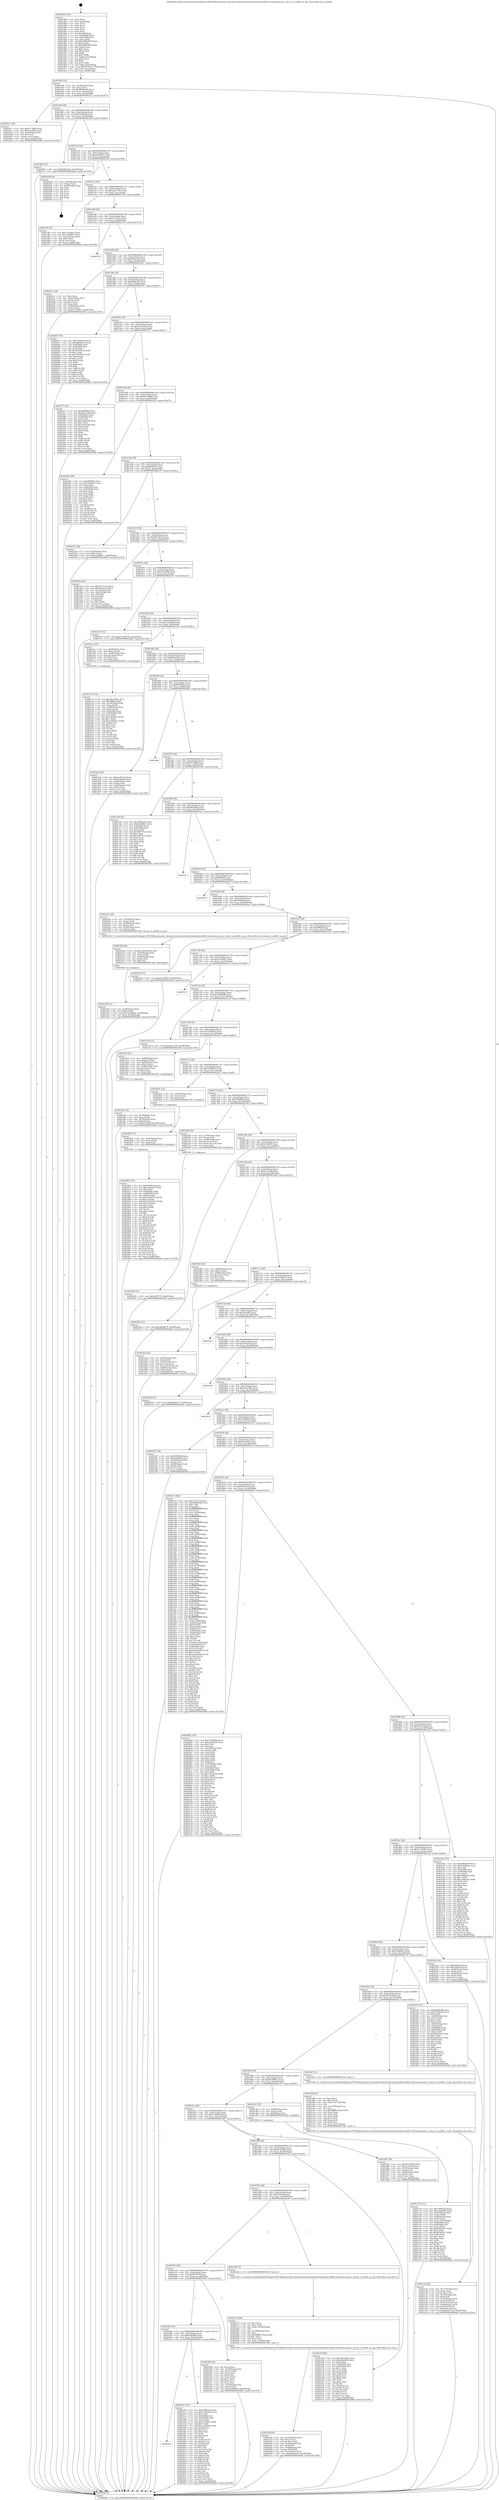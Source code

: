 digraph "0x401460" {
  label = "0x401460 (/mnt/c/Users/mathe/Desktop/tcc/POCII/binaries/extr_linuxdriversnetwirelessbroadcombrcm80211brcmsmacmain.c_brcms_b_xmtfifo_sz_get_Final-ollvm.out::main(0))"
  labelloc = "t"
  node[shape=record]

  Entry [label="",width=0.3,height=0.3,shape=circle,fillcolor=black,style=filled]
  "0x4014d4" [label="{
     0x4014d4 [32]\l
     | [instrs]\l
     &nbsp;&nbsp;0x4014d4 \<+6\>: mov -0xa8(%rbp),%eax\l
     &nbsp;&nbsp;0x4014da \<+2\>: mov %eax,%ecx\l
     &nbsp;&nbsp;0x4014dc \<+6\>: sub $0x96894180,%ecx\l
     &nbsp;&nbsp;0x4014e2 \<+6\>: mov %eax,-0xbc(%rbp)\l
     &nbsp;&nbsp;0x4014e8 \<+6\>: mov %ecx,-0xc0(%rbp)\l
     &nbsp;&nbsp;0x4014ee \<+6\>: je 0000000000401bc7 \<main+0x767\>\l
  }"]
  "0x401bc7" [label="{
     0x401bc7 [30]\l
     | [instrs]\l
     &nbsp;&nbsp;0x401bc7 \<+5\>: mov $0xf717f9d4,%eax\l
     &nbsp;&nbsp;0x401bcc \<+5\>: mov $0x2facfd62,%ecx\l
     &nbsp;&nbsp;0x401bd1 \<+3\>: mov -0x2d(%rbp),%dl\l
     &nbsp;&nbsp;0x401bd4 \<+3\>: test $0x1,%dl\l
     &nbsp;&nbsp;0x401bd7 \<+3\>: cmovne %ecx,%eax\l
     &nbsp;&nbsp;0x401bda \<+6\>: mov %eax,-0xa8(%rbp)\l
     &nbsp;&nbsp;0x401be0 \<+5\>: jmp 00000000004026b6 \<main+0x1256\>\l
  }"]
  "0x4014f4" [label="{
     0x4014f4 [28]\l
     | [instrs]\l
     &nbsp;&nbsp;0x4014f4 \<+5\>: jmp 00000000004014f9 \<main+0x99\>\l
     &nbsp;&nbsp;0x4014f9 \<+6\>: mov -0xbc(%rbp),%eax\l
     &nbsp;&nbsp;0x4014ff \<+5\>: sub $0x97a6bea8,%eax\l
     &nbsp;&nbsp;0x401504 \<+6\>: mov %eax,-0xc4(%rbp)\l
     &nbsp;&nbsp;0x40150a \<+6\>: je 0000000000401f68 \<main+0xb08\>\l
  }"]
  Exit [label="",width=0.3,height=0.3,shape=circle,fillcolor=black,style=filled,peripheries=2]
  "0x401f68" [label="{
     0x401f68 [15]\l
     | [instrs]\l
     &nbsp;&nbsp;0x401f68 \<+10\>: movl $0xf260a283,-0xa8(%rbp)\l
     &nbsp;&nbsp;0x401f72 \<+5\>: jmp 00000000004026b6 \<main+0x1256\>\l
  }"]
  "0x401510" [label="{
     0x401510 [28]\l
     | [instrs]\l
     &nbsp;&nbsp;0x401510 \<+5\>: jmp 0000000000401515 \<main+0xb5\>\l
     &nbsp;&nbsp;0x401515 \<+6\>: mov -0xbc(%rbp),%eax\l
     &nbsp;&nbsp;0x40151b \<+5\>: sub $0xa2e86677,%eax\l
     &nbsp;&nbsp;0x401520 \<+6\>: mov %eax,-0xc8(%rbp)\l
     &nbsp;&nbsp;0x401526 \<+6\>: je 0000000000402558 \<main+0x10f8\>\l
  }"]
  "0x40246f" [label="{
     0x40246f [155]\l
     | [instrs]\l
     &nbsp;&nbsp;0x40246f \<+5\>: mov $0xf5d983da,%ecx\l
     &nbsp;&nbsp;0x402474 \<+5\>: mov $0x2a6f2e65,%edx\l
     &nbsp;&nbsp;0x402479 \<+3\>: mov $0x1,%sil\l
     &nbsp;&nbsp;0x40247c \<+8\>: mov 0x405064,%r8d\l
     &nbsp;&nbsp;0x402484 \<+8\>: mov 0x405068,%r9d\l
     &nbsp;&nbsp;0x40248c \<+3\>: mov %r8d,%r10d\l
     &nbsp;&nbsp;0x40248f \<+7\>: sub $0x51dd5937,%r10d\l
     &nbsp;&nbsp;0x402496 \<+4\>: sub $0x1,%r10d\l
     &nbsp;&nbsp;0x40249a \<+7\>: add $0x51dd5937,%r10d\l
     &nbsp;&nbsp;0x4024a1 \<+4\>: imul %r10d,%r8d\l
     &nbsp;&nbsp;0x4024a5 \<+4\>: and $0x1,%r8d\l
     &nbsp;&nbsp;0x4024a9 \<+4\>: cmp $0x0,%r8d\l
     &nbsp;&nbsp;0x4024ad \<+4\>: sete %r11b\l
     &nbsp;&nbsp;0x4024b1 \<+4\>: cmp $0xa,%r9d\l
     &nbsp;&nbsp;0x4024b5 \<+3\>: setl %bl\l
     &nbsp;&nbsp;0x4024b8 \<+3\>: mov %r11b,%r14b\l
     &nbsp;&nbsp;0x4024bb \<+4\>: xor $0xff,%r14b\l
     &nbsp;&nbsp;0x4024bf \<+3\>: mov %bl,%r15b\l
     &nbsp;&nbsp;0x4024c2 \<+4\>: xor $0xff,%r15b\l
     &nbsp;&nbsp;0x4024c6 \<+4\>: xor $0x1,%sil\l
     &nbsp;&nbsp;0x4024ca \<+3\>: mov %r14b,%r12b\l
     &nbsp;&nbsp;0x4024cd \<+4\>: and $0xff,%r12b\l
     &nbsp;&nbsp;0x4024d1 \<+3\>: and %sil,%r11b\l
     &nbsp;&nbsp;0x4024d4 \<+3\>: mov %r15b,%r13b\l
     &nbsp;&nbsp;0x4024d7 \<+4\>: and $0xff,%r13b\l
     &nbsp;&nbsp;0x4024db \<+3\>: and %sil,%bl\l
     &nbsp;&nbsp;0x4024de \<+3\>: or %r11b,%r12b\l
     &nbsp;&nbsp;0x4024e1 \<+3\>: or %bl,%r13b\l
     &nbsp;&nbsp;0x4024e4 \<+3\>: xor %r13b,%r12b\l
     &nbsp;&nbsp;0x4024e7 \<+3\>: or %r15b,%r14b\l
     &nbsp;&nbsp;0x4024ea \<+4\>: xor $0xff,%r14b\l
     &nbsp;&nbsp;0x4024ee \<+4\>: or $0x1,%sil\l
     &nbsp;&nbsp;0x4024f2 \<+3\>: and %sil,%r14b\l
     &nbsp;&nbsp;0x4024f5 \<+3\>: or %r14b,%r12b\l
     &nbsp;&nbsp;0x4024f8 \<+4\>: test $0x1,%r12b\l
     &nbsp;&nbsp;0x4024fc \<+3\>: cmovne %edx,%ecx\l
     &nbsp;&nbsp;0x4024ff \<+6\>: mov %ecx,-0xa8(%rbp)\l
     &nbsp;&nbsp;0x402505 \<+5\>: jmp 00000000004026b6 \<main+0x1256\>\l
  }"]
  "0x402558" [label="{
     0x402558 [24]\l
     | [instrs]\l
     &nbsp;&nbsp;0x402558 \<+7\>: mov -0xa0(%rbp),%rax\l
     &nbsp;&nbsp;0x40255f \<+2\>: mov (%rax),%eax\l
     &nbsp;&nbsp;0x402561 \<+4\>: lea -0x28(%rbp),%rsp\l
     &nbsp;&nbsp;0x402565 \<+1\>: pop %rbx\l
     &nbsp;&nbsp;0x402566 \<+2\>: pop %r12\l
     &nbsp;&nbsp;0x402568 \<+2\>: pop %r13\l
     &nbsp;&nbsp;0x40256a \<+2\>: pop %r14\l
     &nbsp;&nbsp;0x40256c \<+2\>: pop %r15\l
     &nbsp;&nbsp;0x40256e \<+1\>: pop %rbp\l
     &nbsp;&nbsp;0x40256f \<+1\>: ret\l
  }"]
  "0x40152c" [label="{
     0x40152c [28]\l
     | [instrs]\l
     &nbsp;&nbsp;0x40152c \<+5\>: jmp 0000000000401531 \<main+0xd1\>\l
     &nbsp;&nbsp;0x401531 \<+6\>: mov -0xbc(%rbp),%eax\l
     &nbsp;&nbsp;0x401537 \<+5\>: sub $0xa4ac7105,%eax\l
     &nbsp;&nbsp;0x40153c \<+6\>: mov %eax,-0xcc(%rbp)\l
     &nbsp;&nbsp;0x401542 \<+6\>: je 0000000000401cf8 \<main+0x898\>\l
  }"]
  "0x402460" [label="{
     0x402460 [15]\l
     | [instrs]\l
     &nbsp;&nbsp;0x402460 \<+4\>: mov -0x50(%rbp),%rax\l
     &nbsp;&nbsp;0x402464 \<+3\>: mov (%rax),%rax\l
     &nbsp;&nbsp;0x402467 \<+3\>: mov %rax,%rdi\l
     &nbsp;&nbsp;0x40246a \<+5\>: call 0000000000401030 \<free@plt\>\l
     | [calls]\l
     &nbsp;&nbsp;0x401030 \{1\} (unknown)\l
  }"]
  "0x401cf8" [label="{
     0x401cf8 [30]\l
     | [instrs]\l
     &nbsp;&nbsp;0x401cf8 \<+5\>: mov $0x152a445c,%eax\l
     &nbsp;&nbsp;0x401cfd \<+5\>: mov $0x1a56405c,%ecx\l
     &nbsp;&nbsp;0x401d02 \<+3\>: mov -0x2c(%rbp),%edx\l
     &nbsp;&nbsp;0x401d05 \<+3\>: cmp $0x0,%edx\l
     &nbsp;&nbsp;0x401d08 \<+3\>: cmove %ecx,%eax\l
     &nbsp;&nbsp;0x401d0b \<+6\>: mov %eax,-0xa8(%rbp)\l
     &nbsp;&nbsp;0x401d11 \<+5\>: jmp 00000000004026b6 \<main+0x1256\>\l
  }"]
  "0x401548" [label="{
     0x401548 [28]\l
     | [instrs]\l
     &nbsp;&nbsp;0x401548 \<+5\>: jmp 000000000040154d \<main+0xed\>\l
     &nbsp;&nbsp;0x40154d \<+6\>: mov -0xbc(%rbp),%eax\l
     &nbsp;&nbsp;0x401553 \<+5\>: sub $0xa72315ca,%eax\l
     &nbsp;&nbsp;0x401558 \<+6\>: mov %eax,-0xd0(%rbp)\l
     &nbsp;&nbsp;0x40155e \<+6\>: je 0000000000402570 \<main+0x1110\>\l
  }"]
  "0x4019a8" [label="{
     0x4019a8\l
  }", style=dashed]
  "0x402570" [label="{
     0x402570\l
  }", style=dashed]
  "0x401564" [label="{
     0x401564 [28]\l
     | [instrs]\l
     &nbsp;&nbsp;0x401564 \<+5\>: jmp 0000000000401569 \<main+0x109\>\l
     &nbsp;&nbsp;0x401569 \<+6\>: mov -0xbc(%rbp),%eax\l
     &nbsp;&nbsp;0x40156f \<+5\>: sub $0xb5b42cde,%eax\l
     &nbsp;&nbsp;0x401574 \<+6\>: mov %eax,-0xd4(%rbp)\l
     &nbsp;&nbsp;0x40157a \<+6\>: je 00000000004022cc \<main+0xe6c\>\l
  }"]
  "0x4023be" [label="{
     0x4023be [147]\l
     | [instrs]\l
     &nbsp;&nbsp;0x4023be \<+5\>: mov $0xf5d983da,%eax\l
     &nbsp;&nbsp;0x4023c3 \<+5\>: mov $0x1d38b2e2,%ecx\l
     &nbsp;&nbsp;0x4023c8 \<+2\>: mov $0x1,%dl\l
     &nbsp;&nbsp;0x4023ca \<+7\>: mov 0x405064,%esi\l
     &nbsp;&nbsp;0x4023d1 \<+7\>: mov 0x405068,%edi\l
     &nbsp;&nbsp;0x4023d8 \<+3\>: mov %esi,%r8d\l
     &nbsp;&nbsp;0x4023db \<+7\>: sub $0xcce59eb5,%r8d\l
     &nbsp;&nbsp;0x4023e2 \<+4\>: sub $0x1,%r8d\l
     &nbsp;&nbsp;0x4023e6 \<+7\>: add $0xcce59eb5,%r8d\l
     &nbsp;&nbsp;0x4023ed \<+4\>: imul %r8d,%esi\l
     &nbsp;&nbsp;0x4023f1 \<+3\>: and $0x1,%esi\l
     &nbsp;&nbsp;0x4023f4 \<+3\>: cmp $0x0,%esi\l
     &nbsp;&nbsp;0x4023f7 \<+4\>: sete %r9b\l
     &nbsp;&nbsp;0x4023fb \<+3\>: cmp $0xa,%edi\l
     &nbsp;&nbsp;0x4023fe \<+4\>: setl %r10b\l
     &nbsp;&nbsp;0x402402 \<+3\>: mov %r9b,%r11b\l
     &nbsp;&nbsp;0x402405 \<+4\>: xor $0xff,%r11b\l
     &nbsp;&nbsp;0x402409 \<+3\>: mov %r10b,%bl\l
     &nbsp;&nbsp;0x40240c \<+3\>: xor $0xff,%bl\l
     &nbsp;&nbsp;0x40240f \<+3\>: xor $0x1,%dl\l
     &nbsp;&nbsp;0x402412 \<+3\>: mov %r11b,%r14b\l
     &nbsp;&nbsp;0x402415 \<+4\>: and $0xff,%r14b\l
     &nbsp;&nbsp;0x402419 \<+3\>: and %dl,%r9b\l
     &nbsp;&nbsp;0x40241c \<+3\>: mov %bl,%r15b\l
     &nbsp;&nbsp;0x40241f \<+4\>: and $0xff,%r15b\l
     &nbsp;&nbsp;0x402423 \<+3\>: and %dl,%r10b\l
     &nbsp;&nbsp;0x402426 \<+3\>: or %r9b,%r14b\l
     &nbsp;&nbsp;0x402429 \<+3\>: or %r10b,%r15b\l
     &nbsp;&nbsp;0x40242c \<+3\>: xor %r15b,%r14b\l
     &nbsp;&nbsp;0x40242f \<+3\>: or %bl,%r11b\l
     &nbsp;&nbsp;0x402432 \<+4\>: xor $0xff,%r11b\l
     &nbsp;&nbsp;0x402436 \<+3\>: or $0x1,%dl\l
     &nbsp;&nbsp;0x402439 \<+3\>: and %dl,%r11b\l
     &nbsp;&nbsp;0x40243c \<+3\>: or %r11b,%r14b\l
     &nbsp;&nbsp;0x40243f \<+4\>: test $0x1,%r14b\l
     &nbsp;&nbsp;0x402443 \<+3\>: cmovne %ecx,%eax\l
     &nbsp;&nbsp;0x402446 \<+6\>: mov %eax,-0xa8(%rbp)\l
     &nbsp;&nbsp;0x40244c \<+5\>: jmp 00000000004026b6 \<main+0x1256\>\l
  }"]
  "0x4022cc" [label="{
     0x4022cc [34]\l
     | [instrs]\l
     &nbsp;&nbsp;0x4022cc \<+2\>: xor %eax,%eax\l
     &nbsp;&nbsp;0x4022ce \<+4\>: mov -0x48(%rbp),%rcx\l
     &nbsp;&nbsp;0x4022d2 \<+2\>: mov (%rcx),%edx\l
     &nbsp;&nbsp;0x4022d4 \<+3\>: sub $0x1,%eax\l
     &nbsp;&nbsp;0x4022d7 \<+2\>: sub %eax,%edx\l
     &nbsp;&nbsp;0x4022d9 \<+4\>: mov -0x48(%rbp),%rcx\l
     &nbsp;&nbsp;0x4022dd \<+2\>: mov %edx,(%rcx)\l
     &nbsp;&nbsp;0x4022df \<+10\>: movl $0x51e25967,-0xa8(%rbp)\l
     &nbsp;&nbsp;0x4022e9 \<+5\>: jmp 00000000004026b6 \<main+0x1256\>\l
  }"]
  "0x401580" [label="{
     0x401580 [28]\l
     | [instrs]\l
     &nbsp;&nbsp;0x401580 \<+5\>: jmp 0000000000401585 \<main+0x125\>\l
     &nbsp;&nbsp;0x401585 \<+6\>: mov -0xbc(%rbp),%eax\l
     &nbsp;&nbsp;0x40158b \<+5\>: sub $0xb68dec57,%eax\l
     &nbsp;&nbsp;0x401590 \<+6\>: mov %eax,-0xd8(%rbp)\l
     &nbsp;&nbsp;0x401596 \<+6\>: je 0000000000402037 \<main+0xbd7\>\l
  }"]
  "0x40198c" [label="{
     0x40198c [28]\l
     | [instrs]\l
     &nbsp;&nbsp;0x40198c \<+5\>: jmp 0000000000401991 \<main+0x531\>\l
     &nbsp;&nbsp;0x401991 \<+6\>: mov -0xbc(%rbp),%eax\l
     &nbsp;&nbsp;0x401997 \<+5\>: sub $0x65f4084d,%eax\l
     &nbsp;&nbsp;0x40199c \<+6\>: mov %eax,-0x16c(%rbp)\l
     &nbsp;&nbsp;0x4019a2 \<+6\>: je 00000000004023be \<main+0xf5e\>\l
  }"]
  "0x402037" [label="{
     0x402037 [91]\l
     | [instrs]\l
     &nbsp;&nbsp;0x402037 \<+5\>: mov $0x71bd2050,%eax\l
     &nbsp;&nbsp;0x40203c \<+5\>: mov $0x460d3e1d,%ecx\l
     &nbsp;&nbsp;0x402041 \<+7\>: mov 0x405064,%edx\l
     &nbsp;&nbsp;0x402048 \<+7\>: mov 0x405068,%esi\l
     &nbsp;&nbsp;0x40204f \<+2\>: mov %edx,%edi\l
     &nbsp;&nbsp;0x402051 \<+6\>: add $0x7b558325,%edi\l
     &nbsp;&nbsp;0x402057 \<+3\>: sub $0x1,%edi\l
     &nbsp;&nbsp;0x40205a \<+6\>: sub $0x7b558325,%edi\l
     &nbsp;&nbsp;0x402060 \<+3\>: imul %edi,%edx\l
     &nbsp;&nbsp;0x402063 \<+3\>: and $0x1,%edx\l
     &nbsp;&nbsp;0x402066 \<+3\>: cmp $0x0,%edx\l
     &nbsp;&nbsp;0x402069 \<+4\>: sete %r8b\l
     &nbsp;&nbsp;0x40206d \<+3\>: cmp $0xa,%esi\l
     &nbsp;&nbsp;0x402070 \<+4\>: setl %r9b\l
     &nbsp;&nbsp;0x402074 \<+3\>: mov %r8b,%r10b\l
     &nbsp;&nbsp;0x402077 \<+3\>: and %r9b,%r10b\l
     &nbsp;&nbsp;0x40207a \<+3\>: xor %r9b,%r8b\l
     &nbsp;&nbsp;0x40207d \<+3\>: or %r8b,%r10b\l
     &nbsp;&nbsp;0x402080 \<+4\>: test $0x1,%r10b\l
     &nbsp;&nbsp;0x402084 \<+3\>: cmovne %ecx,%eax\l
     &nbsp;&nbsp;0x402087 \<+6\>: mov %eax,-0xa8(%rbp)\l
     &nbsp;&nbsp;0x40208d \<+5\>: jmp 00000000004026b6 \<main+0x1256\>\l
  }"]
  "0x40159c" [label="{
     0x40159c [28]\l
     | [instrs]\l
     &nbsp;&nbsp;0x40159c \<+5\>: jmp 00000000004015a1 \<main+0x141\>\l
     &nbsp;&nbsp;0x4015a1 \<+6\>: mov -0xbc(%rbp),%eax\l
     &nbsp;&nbsp;0x4015a7 \<+5\>: sub $0xbce955c8,%eax\l
     &nbsp;&nbsp;0x4015ac \<+6\>: mov %eax,-0xdc(%rbp)\l
     &nbsp;&nbsp;0x4015b2 \<+6\>: je 0000000000401f77 \<main+0xb17\>\l
  }"]
  "0x402394" [label="{
     0x402394 [42]\l
     | [instrs]\l
     &nbsp;&nbsp;0x402394 \<+2\>: xor %eax,%eax\l
     &nbsp;&nbsp;0x402396 \<+4\>: mov -0x38(%rbp),%rcx\l
     &nbsp;&nbsp;0x40239a \<+2\>: mov (%rcx),%edx\l
     &nbsp;&nbsp;0x40239c \<+2\>: mov %eax,%esi\l
     &nbsp;&nbsp;0x40239e \<+2\>: sub %edx,%esi\l
     &nbsp;&nbsp;0x4023a0 \<+2\>: mov %eax,%edx\l
     &nbsp;&nbsp;0x4023a2 \<+3\>: sub $0x1,%edx\l
     &nbsp;&nbsp;0x4023a5 \<+2\>: add %edx,%esi\l
     &nbsp;&nbsp;0x4023a7 \<+2\>: sub %esi,%eax\l
     &nbsp;&nbsp;0x4023a9 \<+4\>: mov -0x38(%rbp),%rcx\l
     &nbsp;&nbsp;0x4023ad \<+2\>: mov %eax,(%rcx)\l
     &nbsp;&nbsp;0x4023af \<+10\>: movl $0x3edd0bc4,-0xa8(%rbp)\l
     &nbsp;&nbsp;0x4023b9 \<+5\>: jmp 00000000004026b6 \<main+0x1256\>\l
  }"]
  "0x401f77" [label="{
     0x401f77 [91]\l
     | [instrs]\l
     &nbsp;&nbsp;0x401f77 \<+5\>: mov $0x48009f2,%eax\l
     &nbsp;&nbsp;0x401f7c \<+5\>: mov $0xbda1388d,%ecx\l
     &nbsp;&nbsp;0x401f81 \<+7\>: mov 0x405064,%edx\l
     &nbsp;&nbsp;0x401f88 \<+7\>: mov 0x405068,%esi\l
     &nbsp;&nbsp;0x401f8f \<+2\>: mov %edx,%edi\l
     &nbsp;&nbsp;0x401f91 \<+6\>: add $0xce94ca08,%edi\l
     &nbsp;&nbsp;0x401f97 \<+3\>: sub $0x1,%edi\l
     &nbsp;&nbsp;0x401f9a \<+6\>: sub $0xce94ca08,%edi\l
     &nbsp;&nbsp;0x401fa0 \<+3\>: imul %edi,%edx\l
     &nbsp;&nbsp;0x401fa3 \<+3\>: and $0x1,%edx\l
     &nbsp;&nbsp;0x401fa6 \<+3\>: cmp $0x0,%edx\l
     &nbsp;&nbsp;0x401fa9 \<+4\>: sete %r8b\l
     &nbsp;&nbsp;0x401fad \<+3\>: cmp $0xa,%esi\l
     &nbsp;&nbsp;0x401fb0 \<+4\>: setl %r9b\l
     &nbsp;&nbsp;0x401fb4 \<+3\>: mov %r8b,%r10b\l
     &nbsp;&nbsp;0x401fb7 \<+3\>: and %r9b,%r10b\l
     &nbsp;&nbsp;0x401fba \<+3\>: xor %r9b,%r8b\l
     &nbsp;&nbsp;0x401fbd \<+3\>: or %r8b,%r10b\l
     &nbsp;&nbsp;0x401fc0 \<+4\>: test $0x1,%r10b\l
     &nbsp;&nbsp;0x401fc4 \<+3\>: cmovne %ecx,%eax\l
     &nbsp;&nbsp;0x401fc7 \<+6\>: mov %eax,-0xa8(%rbp)\l
     &nbsp;&nbsp;0x401fcd \<+5\>: jmp 00000000004026b6 \<main+0x1256\>\l
  }"]
  "0x4015b8" [label="{
     0x4015b8 [28]\l
     | [instrs]\l
     &nbsp;&nbsp;0x4015b8 \<+5\>: jmp 00000000004015bd \<main+0x15d\>\l
     &nbsp;&nbsp;0x4015bd \<+6\>: mov -0xbc(%rbp),%eax\l
     &nbsp;&nbsp;0x4015c3 \<+5\>: sub $0xbda1388d,%eax\l
     &nbsp;&nbsp;0x4015c8 \<+6\>: mov %eax,-0xe0(%rbp)\l
     &nbsp;&nbsp;0x4015ce \<+6\>: je 0000000000401fd2 \<main+0xb72\>\l
  }"]
  "0x402385" [label="{
     0x402385 [15]\l
     | [instrs]\l
     &nbsp;&nbsp;0x402385 \<+10\>: movl $0x62f5f77f,-0xa8(%rbp)\l
     &nbsp;&nbsp;0x40238f \<+5\>: jmp 00000000004026b6 \<main+0x1256\>\l
  }"]
  "0x401fd2" [label="{
     0x401fd2 [86]\l
     | [instrs]\l
     &nbsp;&nbsp;0x401fd2 \<+5\>: mov $0x48009f2,%eax\l
     &nbsp;&nbsp;0x401fd7 \<+5\>: mov $0x2e8bf5a7,%ecx\l
     &nbsp;&nbsp;0x401fdc \<+2\>: xor %edx,%edx\l
     &nbsp;&nbsp;0x401fde \<+7\>: mov 0x405064,%esi\l
     &nbsp;&nbsp;0x401fe5 \<+7\>: mov 0x405068,%edi\l
     &nbsp;&nbsp;0x401fec \<+3\>: sub $0x1,%edx\l
     &nbsp;&nbsp;0x401fef \<+3\>: mov %esi,%r8d\l
     &nbsp;&nbsp;0x401ff2 \<+3\>: add %edx,%r8d\l
     &nbsp;&nbsp;0x401ff5 \<+4\>: imul %r8d,%esi\l
     &nbsp;&nbsp;0x401ff9 \<+3\>: and $0x1,%esi\l
     &nbsp;&nbsp;0x401ffc \<+3\>: cmp $0x0,%esi\l
     &nbsp;&nbsp;0x401fff \<+4\>: sete %r9b\l
     &nbsp;&nbsp;0x402003 \<+3\>: cmp $0xa,%edi\l
     &nbsp;&nbsp;0x402006 \<+4\>: setl %r10b\l
     &nbsp;&nbsp;0x40200a \<+3\>: mov %r9b,%r11b\l
     &nbsp;&nbsp;0x40200d \<+3\>: and %r10b,%r11b\l
     &nbsp;&nbsp;0x402010 \<+3\>: xor %r10b,%r9b\l
     &nbsp;&nbsp;0x402013 \<+3\>: or %r9b,%r11b\l
     &nbsp;&nbsp;0x402016 \<+4\>: test $0x1,%r11b\l
     &nbsp;&nbsp;0x40201a \<+3\>: cmovne %ecx,%eax\l
     &nbsp;&nbsp;0x40201d \<+6\>: mov %eax,-0xa8(%rbp)\l
     &nbsp;&nbsp;0x402023 \<+5\>: jmp 00000000004026b6 \<main+0x1256\>\l
  }"]
  "0x4015d4" [label="{
     0x4015d4 [28]\l
     | [instrs]\l
     &nbsp;&nbsp;0x4015d4 \<+5\>: jmp 00000000004015d9 \<main+0x179\>\l
     &nbsp;&nbsp;0x4015d9 \<+6\>: mov -0xbc(%rbp),%eax\l
     &nbsp;&nbsp;0x4015df \<+5\>: sub $0xdb60b7f1,%eax\l
     &nbsp;&nbsp;0x4015e4 \<+6\>: mov %eax,-0xe4(%rbp)\l
     &nbsp;&nbsp;0x4015ea \<+6\>: je 000000000040253c \<main+0x10dc\>\l
  }"]
  "0x402328" [label="{
     0x402328 [31]\l
     | [instrs]\l
     &nbsp;&nbsp;0x402328 \<+4\>: mov -0x38(%rbp),%rdx\l
     &nbsp;&nbsp;0x40232c \<+6\>: movl $0x0,(%rdx)\l
     &nbsp;&nbsp;0x402332 \<+10\>: movl $0x3edd0bc4,-0xa8(%rbp)\l
     &nbsp;&nbsp;0x40233c \<+6\>: mov %eax,-0x188(%rbp)\l
     &nbsp;&nbsp;0x402342 \<+5\>: jmp 00000000004026b6 \<main+0x1256\>\l
  }"]
  "0x40253c" [label="{
     0x40253c [28]\l
     | [instrs]\l
     &nbsp;&nbsp;0x40253c \<+7\>: mov -0xa0(%rbp),%rax\l
     &nbsp;&nbsp;0x402543 \<+6\>: movl $0x0,(%rax)\l
     &nbsp;&nbsp;0x402549 \<+10\>: movl $0xa2e86677,-0xa8(%rbp)\l
     &nbsp;&nbsp;0x402553 \<+5\>: jmp 00000000004026b6 \<main+0x1256\>\l
  }"]
  "0x4015f0" [label="{
     0x4015f0 [28]\l
     | [instrs]\l
     &nbsp;&nbsp;0x4015f0 \<+5\>: jmp 00000000004015f5 \<main+0x195\>\l
     &nbsp;&nbsp;0x4015f5 \<+6\>: mov -0xbc(%rbp),%eax\l
     &nbsp;&nbsp;0x4015fb \<+5\>: sub $0xdf57bb73,%eax\l
     &nbsp;&nbsp;0x401600 \<+6\>: mov %eax,-0xe8(%rbp)\l
     &nbsp;&nbsp;0x401606 \<+6\>: je 00000000004019ea \<main+0x58a\>\l
  }"]
  "0x40230b" [label="{
     0x40230b [29]\l
     | [instrs]\l
     &nbsp;&nbsp;0x40230b \<+10\>: movabs $0x4030b6,%rdi\l
     &nbsp;&nbsp;0x402315 \<+4\>: mov -0x40(%rbp),%rdx\l
     &nbsp;&nbsp;0x402319 \<+2\>: mov %eax,(%rdx)\l
     &nbsp;&nbsp;0x40231b \<+4\>: mov -0x40(%rbp),%rdx\l
     &nbsp;&nbsp;0x40231f \<+2\>: mov (%rdx),%esi\l
     &nbsp;&nbsp;0x402321 \<+2\>: mov $0x0,%al\l
     &nbsp;&nbsp;0x402323 \<+5\>: call 0000000000401040 \<printf@plt\>\l
     | [calls]\l
     &nbsp;&nbsp;0x401040 \{1\} (unknown)\l
  }"]
  "0x4019ea" [label="{
     0x4019ea [53]\l
     | [instrs]\l
     &nbsp;&nbsp;0x4019ea \<+5\>: mov $0xa72315ca,%eax\l
     &nbsp;&nbsp;0x4019ef \<+5\>: mov $0x45bea363,%ecx\l
     &nbsp;&nbsp;0x4019f4 \<+6\>: mov -0xa2(%rbp),%dl\l
     &nbsp;&nbsp;0x4019fa \<+7\>: mov -0xa1(%rbp),%sil\l
     &nbsp;&nbsp;0x401a01 \<+3\>: mov %dl,%dil\l
     &nbsp;&nbsp;0x401a04 \<+3\>: and %sil,%dil\l
     &nbsp;&nbsp;0x401a07 \<+3\>: xor %sil,%dl\l
     &nbsp;&nbsp;0x401a0a \<+3\>: or %dl,%dil\l
     &nbsp;&nbsp;0x401a0d \<+4\>: test $0x1,%dil\l
     &nbsp;&nbsp;0x401a11 \<+3\>: cmovne %ecx,%eax\l
     &nbsp;&nbsp;0x401a14 \<+6\>: mov %eax,-0xa8(%rbp)\l
     &nbsp;&nbsp;0x401a1a \<+5\>: jmp 00000000004026b6 \<main+0x1256\>\l
  }"]
  "0x40160c" [label="{
     0x40160c [28]\l
     | [instrs]\l
     &nbsp;&nbsp;0x40160c \<+5\>: jmp 0000000000401611 \<main+0x1b1\>\l
     &nbsp;&nbsp;0x401611 \<+6\>: mov -0xbc(%rbp),%eax\l
     &nbsp;&nbsp;0x401617 \<+5\>: sub $0xe2be1840,%eax\l
     &nbsp;&nbsp;0x40161c \<+6\>: mov %eax,-0xec(%rbp)\l
     &nbsp;&nbsp;0x401622 \<+6\>: je 0000000000402147 \<main+0xce7\>\l
  }"]
  "0x4026b6" [label="{
     0x4026b6 [5]\l
     | [instrs]\l
     &nbsp;&nbsp;0x4026b6 \<+5\>: jmp 00000000004014d4 \<main+0x74\>\l
  }"]
  "0x401460" [label="{
     0x401460 [116]\l
     | [instrs]\l
     &nbsp;&nbsp;0x401460 \<+1\>: push %rbp\l
     &nbsp;&nbsp;0x401461 \<+3\>: mov %rsp,%rbp\l
     &nbsp;&nbsp;0x401464 \<+2\>: push %r15\l
     &nbsp;&nbsp;0x401466 \<+2\>: push %r14\l
     &nbsp;&nbsp;0x401468 \<+2\>: push %r13\l
     &nbsp;&nbsp;0x40146a \<+2\>: push %r12\l
     &nbsp;&nbsp;0x40146c \<+1\>: push %rbx\l
     &nbsp;&nbsp;0x40146d \<+7\>: sub $0x168,%rsp\l
     &nbsp;&nbsp;0x401474 \<+7\>: mov 0x405064,%eax\l
     &nbsp;&nbsp;0x40147b \<+7\>: mov 0x405068,%ecx\l
     &nbsp;&nbsp;0x401482 \<+2\>: mov %eax,%edx\l
     &nbsp;&nbsp;0x401484 \<+6\>: add $0x54983969,%edx\l
     &nbsp;&nbsp;0x40148a \<+3\>: sub $0x1,%edx\l
     &nbsp;&nbsp;0x40148d \<+6\>: sub $0x54983969,%edx\l
     &nbsp;&nbsp;0x401493 \<+3\>: imul %edx,%eax\l
     &nbsp;&nbsp;0x401496 \<+3\>: and $0x1,%eax\l
     &nbsp;&nbsp;0x401499 \<+3\>: cmp $0x0,%eax\l
     &nbsp;&nbsp;0x40149c \<+4\>: sete %r8b\l
     &nbsp;&nbsp;0x4014a0 \<+4\>: and $0x1,%r8b\l
     &nbsp;&nbsp;0x4014a4 \<+7\>: mov %r8b,-0xa2(%rbp)\l
     &nbsp;&nbsp;0x4014ab \<+3\>: cmp $0xa,%ecx\l
     &nbsp;&nbsp;0x4014ae \<+4\>: setl %r8b\l
     &nbsp;&nbsp;0x4014b2 \<+4\>: and $0x1,%r8b\l
     &nbsp;&nbsp;0x4014b6 \<+7\>: mov %r8b,-0xa1(%rbp)\l
     &nbsp;&nbsp;0x4014bd \<+10\>: movl $0xdf57bb73,-0xa8(%rbp)\l
     &nbsp;&nbsp;0x4014c7 \<+6\>: mov %edi,-0xac(%rbp)\l
     &nbsp;&nbsp;0x4014cd \<+7\>: mov %rsi,-0xb8(%rbp)\l
  }"]
  "0x40229f" [label="{
     0x40229f [45]\l
     | [instrs]\l
     &nbsp;&nbsp;0x40229f \<+6\>: mov -0x184(%rbp),%ecx\l
     &nbsp;&nbsp;0x4022a5 \<+3\>: imul %eax,%ecx\l
     &nbsp;&nbsp;0x4022a8 \<+3\>: movslq %ecx,%rdi\l
     &nbsp;&nbsp;0x4022ab \<+4\>: mov -0x50(%rbp),%r8\l
     &nbsp;&nbsp;0x4022af \<+3\>: mov (%r8),%r8\l
     &nbsp;&nbsp;0x4022b2 \<+4\>: mov -0x48(%rbp),%r9\l
     &nbsp;&nbsp;0x4022b6 \<+3\>: movslq (%r9),%r9\l
     &nbsp;&nbsp;0x4022b9 \<+4\>: mov %rdi,(%r8,%r9,8)\l
     &nbsp;&nbsp;0x4022bd \<+10\>: movl $0xb5b42cde,-0xa8(%rbp)\l
     &nbsp;&nbsp;0x4022c7 \<+5\>: jmp 00000000004026b6 \<main+0x1256\>\l
  }"]
  "0x402147" [label="{
     0x402147 [15]\l
     | [instrs]\l
     &nbsp;&nbsp;0x402147 \<+10\>: movl $0x573b0478,-0xa8(%rbp)\l
     &nbsp;&nbsp;0x402151 \<+5\>: jmp 00000000004026b6 \<main+0x1256\>\l
  }"]
  "0x401628" [label="{
     0x401628 [28]\l
     | [instrs]\l
     &nbsp;&nbsp;0x401628 \<+5\>: jmp 000000000040162d \<main+0x1cd\>\l
     &nbsp;&nbsp;0x40162d \<+6\>: mov -0xbc(%rbp),%eax\l
     &nbsp;&nbsp;0x401633 \<+5\>: sub $0xe2de941f,%eax\l
     &nbsp;&nbsp;0x401638 \<+6\>: mov %eax,-0xf0(%rbp)\l
     &nbsp;&nbsp;0x40163e \<+6\>: je 00000000004021ac \<main+0xd4c\>\l
  }"]
  "0x402273" [label="{
     0x402273 [44]\l
     | [instrs]\l
     &nbsp;&nbsp;0x402273 \<+2\>: xor %ecx,%ecx\l
     &nbsp;&nbsp;0x402275 \<+5\>: mov $0x2,%edx\l
     &nbsp;&nbsp;0x40227a \<+6\>: mov %edx,-0x180(%rbp)\l
     &nbsp;&nbsp;0x402280 \<+1\>: cltd\l
     &nbsp;&nbsp;0x402281 \<+6\>: mov -0x180(%rbp),%esi\l
     &nbsp;&nbsp;0x402287 \<+2\>: idiv %esi\l
     &nbsp;&nbsp;0x402289 \<+6\>: imul $0xfffffffe,%edx,%edx\l
     &nbsp;&nbsp;0x40228f \<+3\>: sub $0x1,%ecx\l
     &nbsp;&nbsp;0x402292 \<+2\>: sub %ecx,%edx\l
     &nbsp;&nbsp;0x402294 \<+6\>: mov %edx,-0x184(%rbp)\l
     &nbsp;&nbsp;0x40229a \<+5\>: call 0000000000401160 \<next_i\>\l
     | [calls]\l
     &nbsp;&nbsp;0x401160 \{1\} (/mnt/c/Users/mathe/Desktop/tcc/POCII/binaries/extr_linuxdriversnetwirelessbroadcombrcm80211brcmsmacmain.c_brcms_b_xmtfifo_sz_get_Final-ollvm.out::next_i)\l
  }"]
  "0x4021ac" [label="{
     0x4021ac [29]\l
     | [instrs]\l
     &nbsp;&nbsp;0x4021ac \<+4\>: mov -0x58(%rbp),%rax\l
     &nbsp;&nbsp;0x4021b0 \<+6\>: movl $0x1,(%rax)\l
     &nbsp;&nbsp;0x4021b6 \<+4\>: mov -0x58(%rbp),%rax\l
     &nbsp;&nbsp;0x4021ba \<+3\>: movslq (%rax),%rax\l
     &nbsp;&nbsp;0x4021bd \<+4\>: shl $0x3,%rax\l
     &nbsp;&nbsp;0x4021c1 \<+3\>: mov %rax,%rdi\l
     &nbsp;&nbsp;0x4021c4 \<+5\>: call 0000000000401050 \<malloc@plt\>\l
     | [calls]\l
     &nbsp;&nbsp;0x401050 \{1\} (unknown)\l
  }"]
  "0x401644" [label="{
     0x401644 [28]\l
     | [instrs]\l
     &nbsp;&nbsp;0x401644 \<+5\>: jmp 0000000000401649 \<main+0x1e9\>\l
     &nbsp;&nbsp;0x401649 \<+6\>: mov -0xbc(%rbp),%eax\l
     &nbsp;&nbsp;0x40164f \<+5\>: sub $0xf260a283,%eax\l
     &nbsp;&nbsp;0x401654 \<+6\>: mov %eax,-0xf4(%rbp)\l
     &nbsp;&nbsp;0x40165a \<+6\>: je 0000000000401dcd \<main+0x96d\>\l
  }"]
  "0x401970" [label="{
     0x401970 [28]\l
     | [instrs]\l
     &nbsp;&nbsp;0x401970 \<+5\>: jmp 0000000000401975 \<main+0x515\>\l
     &nbsp;&nbsp;0x401975 \<+6\>: mov -0xbc(%rbp),%eax\l
     &nbsp;&nbsp;0x40197b \<+5\>: sub $0x62f5f77f,%eax\l
     &nbsp;&nbsp;0x401980 \<+6\>: mov %eax,-0x168(%rbp)\l
     &nbsp;&nbsp;0x401986 \<+6\>: je 0000000000402394 \<main+0xf34\>\l
  }"]
  "0x401dcd" [label="{
     0x401dcd [36]\l
     | [instrs]\l
     &nbsp;&nbsp;0x401dcd \<+5\>: mov $0xbce955c8,%eax\l
     &nbsp;&nbsp;0x401dd2 \<+5\>: mov $0x5436102f,%ecx\l
     &nbsp;&nbsp;0x401dd7 \<+4\>: mov -0x60(%rbp),%rdx\l
     &nbsp;&nbsp;0x401ddb \<+2\>: mov (%rdx),%esi\l
     &nbsp;&nbsp;0x401ddd \<+4\>: mov -0x68(%rbp),%rdx\l
     &nbsp;&nbsp;0x401de1 \<+2\>: cmp (%rdx),%esi\l
     &nbsp;&nbsp;0x401de3 \<+3\>: cmovl %ecx,%eax\l
     &nbsp;&nbsp;0x401de6 \<+6\>: mov %eax,-0xa8(%rbp)\l
     &nbsp;&nbsp;0x401dec \<+5\>: jmp 00000000004026b6 \<main+0x1256\>\l
  }"]
  "0x401660" [label="{
     0x401660 [28]\l
     | [instrs]\l
     &nbsp;&nbsp;0x401660 \<+5\>: jmp 0000000000401665 \<main+0x205\>\l
     &nbsp;&nbsp;0x401665 \<+6\>: mov -0xbc(%rbp),%eax\l
     &nbsp;&nbsp;0x40166b \<+5\>: sub $0xf5d983da,%eax\l
     &nbsp;&nbsp;0x401670 \<+6\>: mov %eax,-0xf8(%rbp)\l
     &nbsp;&nbsp;0x401676 \<+6\>: je 000000000040268e \<main+0x122e\>\l
  }"]
  "0x40226e" [label="{
     0x40226e [5]\l
     | [instrs]\l
     &nbsp;&nbsp;0x40226e \<+5\>: call 0000000000401160 \<next_i\>\l
     | [calls]\l
     &nbsp;&nbsp;0x401160 \{1\} (/mnt/c/Users/mathe/Desktop/tcc/POCII/binaries/extr_linuxdriversnetwirelessbroadcombrcm80211brcmsmacmain.c_brcms_b_xmtfifo_sz_get_Final-ollvm.out::next_i)\l
  }"]
  "0x40268e" [label="{
     0x40268e\l
  }", style=dashed]
  "0x40167c" [label="{
     0x40167c [28]\l
     | [instrs]\l
     &nbsp;&nbsp;0x40167c \<+5\>: jmp 0000000000401681 \<main+0x221\>\l
     &nbsp;&nbsp;0x401681 \<+6\>: mov -0xbc(%rbp),%eax\l
     &nbsp;&nbsp;0x401687 \<+5\>: sub $0xf717f9d4,%eax\l
     &nbsp;&nbsp;0x40168c \<+6\>: mov %eax,-0xfc(%rbp)\l
     &nbsp;&nbsp;0x401692 \<+6\>: je 0000000000401c06 \<main+0x7a6\>\l
  }"]
  "0x4021c9" [label="{
     0x4021c9 [114]\l
     | [instrs]\l
     &nbsp;&nbsp;0x4021c9 \<+5\>: mov $0x34ea7d6c,%ecx\l
     &nbsp;&nbsp;0x4021ce \<+5\>: mov $0x5ff9fbf,%edx\l
     &nbsp;&nbsp;0x4021d3 \<+4\>: mov -0x50(%rbp),%rdi\l
     &nbsp;&nbsp;0x4021d7 \<+3\>: mov %rax,(%rdi)\l
     &nbsp;&nbsp;0x4021da \<+4\>: mov -0x48(%rbp),%rax\l
     &nbsp;&nbsp;0x4021de \<+6\>: movl $0x0,(%rax)\l
     &nbsp;&nbsp;0x4021e4 \<+7\>: mov 0x405064,%esi\l
     &nbsp;&nbsp;0x4021eb \<+8\>: mov 0x405068,%r8d\l
     &nbsp;&nbsp;0x4021f3 \<+3\>: mov %esi,%r9d\l
     &nbsp;&nbsp;0x4021f6 \<+7\>: sub $0x12b8d5ec,%r9d\l
     &nbsp;&nbsp;0x4021fd \<+4\>: sub $0x1,%r9d\l
     &nbsp;&nbsp;0x402201 \<+7\>: add $0x12b8d5ec,%r9d\l
     &nbsp;&nbsp;0x402208 \<+4\>: imul %r9d,%esi\l
     &nbsp;&nbsp;0x40220c \<+3\>: and $0x1,%esi\l
     &nbsp;&nbsp;0x40220f \<+3\>: cmp $0x0,%esi\l
     &nbsp;&nbsp;0x402212 \<+4\>: sete %r10b\l
     &nbsp;&nbsp;0x402216 \<+4\>: cmp $0xa,%r8d\l
     &nbsp;&nbsp;0x40221a \<+4\>: setl %r11b\l
     &nbsp;&nbsp;0x40221e \<+3\>: mov %r10b,%bl\l
     &nbsp;&nbsp;0x402221 \<+3\>: and %r11b,%bl\l
     &nbsp;&nbsp;0x402224 \<+3\>: xor %r11b,%r10b\l
     &nbsp;&nbsp;0x402227 \<+3\>: or %r10b,%bl\l
     &nbsp;&nbsp;0x40222a \<+3\>: test $0x1,%bl\l
     &nbsp;&nbsp;0x40222d \<+3\>: cmovne %edx,%ecx\l
     &nbsp;&nbsp;0x402230 \<+6\>: mov %ecx,-0xa8(%rbp)\l
     &nbsp;&nbsp;0x402236 \<+5\>: jmp 00000000004026b6 \<main+0x1256\>\l
  }"]
  "0x401c06" [label="{
     0x401c06 [91]\l
     | [instrs]\l
     &nbsp;&nbsp;0x401c06 \<+5\>: mov $0x70092af3,%eax\l
     &nbsp;&nbsp;0x401c0b \<+5\>: mov $0x56e88821,%ecx\l
     &nbsp;&nbsp;0x401c10 \<+7\>: mov 0x405064,%edx\l
     &nbsp;&nbsp;0x401c17 \<+7\>: mov 0x405068,%esi\l
     &nbsp;&nbsp;0x401c1e \<+2\>: mov %edx,%edi\l
     &nbsp;&nbsp;0x401c20 \<+6\>: add $0x59407523,%edi\l
     &nbsp;&nbsp;0x401c26 \<+3\>: sub $0x1,%edi\l
     &nbsp;&nbsp;0x401c29 \<+6\>: sub $0x59407523,%edi\l
     &nbsp;&nbsp;0x401c2f \<+3\>: imul %edi,%edx\l
     &nbsp;&nbsp;0x401c32 \<+3\>: and $0x1,%edx\l
     &nbsp;&nbsp;0x401c35 \<+3\>: cmp $0x0,%edx\l
     &nbsp;&nbsp;0x401c38 \<+4\>: sete %r8b\l
     &nbsp;&nbsp;0x401c3c \<+3\>: cmp $0xa,%esi\l
     &nbsp;&nbsp;0x401c3f \<+4\>: setl %r9b\l
     &nbsp;&nbsp;0x401c43 \<+3\>: mov %r8b,%r10b\l
     &nbsp;&nbsp;0x401c46 \<+3\>: and %r9b,%r10b\l
     &nbsp;&nbsp;0x401c49 \<+3\>: xor %r9b,%r8b\l
     &nbsp;&nbsp;0x401c4c \<+3\>: or %r8b,%r10b\l
     &nbsp;&nbsp;0x401c4f \<+4\>: test $0x1,%r10b\l
     &nbsp;&nbsp;0x401c53 \<+3\>: cmovne %ecx,%eax\l
     &nbsp;&nbsp;0x401c56 \<+6\>: mov %eax,-0xa8(%rbp)\l
     &nbsp;&nbsp;0x401c5c \<+5\>: jmp 00000000004026b6 \<main+0x1256\>\l
  }"]
  "0x401698" [label="{
     0x401698 [28]\l
     | [instrs]\l
     &nbsp;&nbsp;0x401698 \<+5\>: jmp 000000000040169d \<main+0x23d\>\l
     &nbsp;&nbsp;0x40169d \<+6\>: mov -0xbc(%rbp),%eax\l
     &nbsp;&nbsp;0x4016a3 \<+5\>: sub $0xfd8b4d08,%eax\l
     &nbsp;&nbsp;0x4016a8 \<+6\>: mov %eax,-0x100(%rbp)\l
     &nbsp;&nbsp;0x4016ae \<+6\>: je 00000000004025ee \<main+0x118e\>\l
  }"]
  "0x401954" [label="{
     0x401954 [28]\l
     | [instrs]\l
     &nbsp;&nbsp;0x401954 \<+5\>: jmp 0000000000401959 \<main+0x4f9\>\l
     &nbsp;&nbsp;0x401959 \<+6\>: mov -0xbc(%rbp),%eax\l
     &nbsp;&nbsp;0x40195f \<+5\>: sub $0x61f9ca0f,%eax\l
     &nbsp;&nbsp;0x401964 \<+6\>: mov %eax,-0x164(%rbp)\l
     &nbsp;&nbsp;0x40196a \<+6\>: je 000000000040226e \<main+0xe0e\>\l
  }"]
  "0x4025ee" [label="{
     0x4025ee\l
  }", style=dashed]
  "0x4016b4" [label="{
     0x4016b4 [28]\l
     | [instrs]\l
     &nbsp;&nbsp;0x4016b4 \<+5\>: jmp 00000000004016b9 \<main+0x259\>\l
     &nbsp;&nbsp;0x4016b9 \<+6\>: mov -0xbc(%rbp),%eax\l
     &nbsp;&nbsp;0x4016bf \<+5\>: sub $0x48009f2,%eax\l
     &nbsp;&nbsp;0x4016c4 \<+6\>: mov %eax,-0x104(%rbp)\l
     &nbsp;&nbsp;0x4016ca \<+6\>: je 0000000000402618 \<main+0x11b8\>\l
  }"]
  "0x402156" [label="{
     0x402156 [86]\l
     | [instrs]\l
     &nbsp;&nbsp;0x402156 \<+5\>: mov $0x34ea7d6c,%eax\l
     &nbsp;&nbsp;0x40215b \<+5\>: mov $0xe2de941f,%ecx\l
     &nbsp;&nbsp;0x402160 \<+2\>: xor %edx,%edx\l
     &nbsp;&nbsp;0x402162 \<+7\>: mov 0x405064,%esi\l
     &nbsp;&nbsp;0x402169 \<+7\>: mov 0x405068,%edi\l
     &nbsp;&nbsp;0x402170 \<+3\>: sub $0x1,%edx\l
     &nbsp;&nbsp;0x402173 \<+3\>: mov %esi,%r8d\l
     &nbsp;&nbsp;0x402176 \<+3\>: add %edx,%r8d\l
     &nbsp;&nbsp;0x402179 \<+4\>: imul %r8d,%esi\l
     &nbsp;&nbsp;0x40217d \<+3\>: and $0x1,%esi\l
     &nbsp;&nbsp;0x402180 \<+3\>: cmp $0x0,%esi\l
     &nbsp;&nbsp;0x402183 \<+4\>: sete %r9b\l
     &nbsp;&nbsp;0x402187 \<+3\>: cmp $0xa,%edi\l
     &nbsp;&nbsp;0x40218a \<+4\>: setl %r10b\l
     &nbsp;&nbsp;0x40218e \<+3\>: mov %r9b,%r11b\l
     &nbsp;&nbsp;0x402191 \<+3\>: and %r10b,%r11b\l
     &nbsp;&nbsp;0x402194 \<+3\>: xor %r10b,%r9b\l
     &nbsp;&nbsp;0x402197 \<+3\>: or %r9b,%r11b\l
     &nbsp;&nbsp;0x40219a \<+4\>: test $0x1,%r11b\l
     &nbsp;&nbsp;0x40219e \<+3\>: cmovne %ecx,%eax\l
     &nbsp;&nbsp;0x4021a1 \<+6\>: mov %eax,-0xa8(%rbp)\l
     &nbsp;&nbsp;0x4021a7 \<+5\>: jmp 00000000004026b6 \<main+0x1256\>\l
  }"]
  "0x402618" [label="{
     0x402618\l
  }", style=dashed]
  "0x4016d0" [label="{
     0x4016d0 [28]\l
     | [instrs]\l
     &nbsp;&nbsp;0x4016d0 \<+5\>: jmp 00000000004016d5 \<main+0x275\>\l
     &nbsp;&nbsp;0x4016d5 \<+6\>: mov -0xbc(%rbp),%eax\l
     &nbsp;&nbsp;0x4016db \<+5\>: sub $0x5f99d14,%eax\l
     &nbsp;&nbsp;0x4016e0 \<+6\>: mov %eax,-0x108(%rbp)\l
     &nbsp;&nbsp;0x4016e6 \<+6\>: je 00000000004022ee \<main+0xe8e\>\l
  }"]
  "0x401e2a" [label="{
     0x401e2a [56]\l
     | [instrs]\l
     &nbsp;&nbsp;0x401e2a \<+6\>: mov -0x17c(%rbp),%ecx\l
     &nbsp;&nbsp;0x401e30 \<+3\>: imul %eax,%ecx\l
     &nbsp;&nbsp;0x401e33 \<+3\>: movslq %ecx,%r8\l
     &nbsp;&nbsp;0x401e36 \<+4\>: mov -0x78(%rbp),%r9\l
     &nbsp;&nbsp;0x401e3a \<+3\>: mov (%r9),%r9\l
     &nbsp;&nbsp;0x401e3d \<+4\>: mov -0x70(%rbp),%r10\l
     &nbsp;&nbsp;0x401e41 \<+3\>: movslq (%r10),%r10\l
     &nbsp;&nbsp;0x401e44 \<+4\>: mov (%r9,%r10,8),%r9\l
     &nbsp;&nbsp;0x401e48 \<+4\>: mov -0x60(%rbp),%r10\l
     &nbsp;&nbsp;0x401e4c \<+3\>: movslq (%r10),%r10\l
     &nbsp;&nbsp;0x401e4f \<+4\>: mov %r8,(%r9,%r10,8)\l
     &nbsp;&nbsp;0x401e53 \<+10\>: movl $0x4ae873e4,-0xa8(%rbp)\l
     &nbsp;&nbsp;0x401e5d \<+5\>: jmp 00000000004026b6 \<main+0x1256\>\l
  }"]
  "0x4022ee" [label="{
     0x4022ee [29]\l
     | [instrs]\l
     &nbsp;&nbsp;0x4022ee \<+4\>: mov -0x78(%rbp),%rax\l
     &nbsp;&nbsp;0x4022f2 \<+3\>: mov (%rax),%rdi\l
     &nbsp;&nbsp;0x4022f5 \<+7\>: mov -0x88(%rbp),%rax\l
     &nbsp;&nbsp;0x4022fc \<+3\>: mov (%rax),%rsi\l
     &nbsp;&nbsp;0x4022ff \<+4\>: mov -0x50(%rbp),%rax\l
     &nbsp;&nbsp;0x402303 \<+3\>: mov (%rax),%rdx\l
     &nbsp;&nbsp;0x402306 \<+5\>: call 0000000000401240 \<brcms_b_xmtfifo_sz_get\>\l
     | [calls]\l
     &nbsp;&nbsp;0x401240 \{1\} (/mnt/c/Users/mathe/Desktop/tcc/POCII/binaries/extr_linuxdriversnetwirelessbroadcombrcm80211brcmsmacmain.c_brcms_b_xmtfifo_sz_get_Final-ollvm.out::brcms_b_xmtfifo_sz_get)\l
  }"]
  "0x4016ec" [label="{
     0x4016ec [28]\l
     | [instrs]\l
     &nbsp;&nbsp;0x4016ec \<+5\>: jmp 00000000004016f1 \<main+0x291\>\l
     &nbsp;&nbsp;0x4016f1 \<+6\>: mov -0xbc(%rbp),%eax\l
     &nbsp;&nbsp;0x4016f7 \<+5\>: sub $0x5ff9fbf,%eax\l
     &nbsp;&nbsp;0x4016fc \<+6\>: mov %eax,-0x10c(%rbp)\l
     &nbsp;&nbsp;0x401702 \<+6\>: je 000000000040223b \<main+0xddb\>\l
  }"]
  "0x401df6" [label="{
     0x401df6 [52]\l
     | [instrs]\l
     &nbsp;&nbsp;0x401df6 \<+2\>: xor %ecx,%ecx\l
     &nbsp;&nbsp;0x401df8 \<+5\>: mov $0x2,%edx\l
     &nbsp;&nbsp;0x401dfd \<+6\>: mov %edx,-0x178(%rbp)\l
     &nbsp;&nbsp;0x401e03 \<+1\>: cltd\l
     &nbsp;&nbsp;0x401e04 \<+6\>: mov -0x178(%rbp),%esi\l
     &nbsp;&nbsp;0x401e0a \<+2\>: idiv %esi\l
     &nbsp;&nbsp;0x401e0c \<+6\>: imul $0xfffffffe,%edx,%edx\l
     &nbsp;&nbsp;0x401e12 \<+2\>: mov %ecx,%edi\l
     &nbsp;&nbsp;0x401e14 \<+2\>: sub %edx,%edi\l
     &nbsp;&nbsp;0x401e16 \<+2\>: mov %ecx,%edx\l
     &nbsp;&nbsp;0x401e18 \<+3\>: sub $0x1,%edx\l
     &nbsp;&nbsp;0x401e1b \<+2\>: add %edx,%edi\l
     &nbsp;&nbsp;0x401e1d \<+2\>: sub %edi,%ecx\l
     &nbsp;&nbsp;0x401e1f \<+6\>: mov %ecx,-0x17c(%rbp)\l
     &nbsp;&nbsp;0x401e25 \<+5\>: call 0000000000401160 \<next_i\>\l
     | [calls]\l
     &nbsp;&nbsp;0x401160 \{1\} (/mnt/c/Users/mathe/Desktop/tcc/POCII/binaries/extr_linuxdriversnetwirelessbroadcombrcm80211brcmsmacmain.c_brcms_b_xmtfifo_sz_get_Final-ollvm.out::next_i)\l
  }"]
  "0x40223b" [label="{
     0x40223b [15]\l
     | [instrs]\l
     &nbsp;&nbsp;0x40223b \<+10\>: movl $0x51e25967,-0xa8(%rbp)\l
     &nbsp;&nbsp;0x402245 \<+5\>: jmp 00000000004026b6 \<main+0x1256\>\l
  }"]
  "0x401708" [label="{
     0x401708 [28]\l
     | [instrs]\l
     &nbsp;&nbsp;0x401708 \<+5\>: jmp 000000000040170d \<main+0x2ad\>\l
     &nbsp;&nbsp;0x40170d \<+6\>: mov -0xbc(%rbp),%eax\l
     &nbsp;&nbsp;0x401713 \<+5\>: sub $0x152a445c,%eax\l
     &nbsp;&nbsp;0x401718 \<+6\>: mov %eax,-0x110(%rbp)\l
     &nbsp;&nbsp;0x40171e \<+6\>: je 0000000000402519 \<main+0x10b9\>\l
  }"]
  "0x401da2" [label="{
     0x401da2 [43]\l
     | [instrs]\l
     &nbsp;&nbsp;0x401da2 \<+4\>: mov -0x78(%rbp),%rdi\l
     &nbsp;&nbsp;0x401da6 \<+3\>: mov (%rdi),%rdi\l
     &nbsp;&nbsp;0x401da9 \<+4\>: mov -0x70(%rbp),%rcx\l
     &nbsp;&nbsp;0x401dad \<+3\>: movslq (%rcx),%rcx\l
     &nbsp;&nbsp;0x401db0 \<+4\>: mov %rax,(%rdi,%rcx,8)\l
     &nbsp;&nbsp;0x401db4 \<+4\>: mov -0x60(%rbp),%rax\l
     &nbsp;&nbsp;0x401db8 \<+6\>: movl $0x0,(%rax)\l
     &nbsp;&nbsp;0x401dbe \<+10\>: movl $0xf260a283,-0xa8(%rbp)\l
     &nbsp;&nbsp;0x401dc8 \<+5\>: jmp 00000000004026b6 \<main+0x1256\>\l
  }"]
  "0x402519" [label="{
     0x402519\l
  }", style=dashed]
  "0x401724" [label="{
     0x401724 [28]\l
     | [instrs]\l
     &nbsp;&nbsp;0x401724 \<+5\>: jmp 0000000000401729 \<main+0x2c9\>\l
     &nbsp;&nbsp;0x401729 \<+6\>: mov -0xbc(%rbp),%eax\l
     &nbsp;&nbsp;0x40172f \<+5\>: sub $0x16b8af80,%eax\l
     &nbsp;&nbsp;0x401734 \<+6\>: mov %eax,-0x114(%rbp)\l
     &nbsp;&nbsp;0x40173a \<+6\>: je 0000000000401ce9 \<main+0x889\>\l
  }"]
  "0x401938" [label="{
     0x401938 [28]\l
     | [instrs]\l
     &nbsp;&nbsp;0x401938 \<+5\>: jmp 000000000040193d \<main+0x4dd\>\l
     &nbsp;&nbsp;0x40193d \<+6\>: mov -0xbc(%rbp),%eax\l
     &nbsp;&nbsp;0x401943 \<+5\>: sub $0x58350d0d,%eax\l
     &nbsp;&nbsp;0x401948 \<+6\>: mov %eax,-0x160(%rbp)\l
     &nbsp;&nbsp;0x40194e \<+6\>: je 0000000000402156 \<main+0xcf6\>\l
  }"]
  "0x401ce9" [label="{
     0x401ce9 [15]\l
     | [instrs]\l
     &nbsp;&nbsp;0x401ce9 \<+10\>: movl $0xa4ac7105,-0xa8(%rbp)\l
     &nbsp;&nbsp;0x401cf3 \<+5\>: jmp 00000000004026b6 \<main+0x1256\>\l
  }"]
  "0x401740" [label="{
     0x401740 [28]\l
     | [instrs]\l
     &nbsp;&nbsp;0x401740 \<+5\>: jmp 0000000000401745 \<main+0x2e5\>\l
     &nbsp;&nbsp;0x401745 \<+6\>: mov -0xbc(%rbp),%eax\l
     &nbsp;&nbsp;0x40174b \<+5\>: sub $0x1a56405c,%eax\l
     &nbsp;&nbsp;0x401750 \<+6\>: mov %eax,-0x118(%rbp)\l
     &nbsp;&nbsp;0x401756 \<+6\>: je 0000000000401d16 \<main+0x8b6\>\l
  }"]
  "0x401d61" [label="{
     0x401d61 [36]\l
     | [instrs]\l
     &nbsp;&nbsp;0x401d61 \<+5\>: mov $0x58350d0d,%eax\l
     &nbsp;&nbsp;0x401d66 \<+5\>: mov $0x2c31aef4,%ecx\l
     &nbsp;&nbsp;0x401d6b \<+4\>: mov -0x70(%rbp),%rdx\l
     &nbsp;&nbsp;0x401d6f \<+2\>: mov (%rdx),%esi\l
     &nbsp;&nbsp;0x401d71 \<+4\>: mov -0x80(%rbp),%rdx\l
     &nbsp;&nbsp;0x401d75 \<+2\>: cmp (%rdx),%esi\l
     &nbsp;&nbsp;0x401d77 \<+3\>: cmovl %ecx,%eax\l
     &nbsp;&nbsp;0x401d7a \<+6\>: mov %eax,-0xa8(%rbp)\l
     &nbsp;&nbsp;0x401d80 \<+5\>: jmp 00000000004026b6 \<main+0x1256\>\l
  }"]
  "0x401d16" [label="{
     0x401d16 [43]\l
     | [instrs]\l
     &nbsp;&nbsp;0x401d16 \<+7\>: mov -0x88(%rbp),%rax\l
     &nbsp;&nbsp;0x401d1d \<+7\>: movq $0x64,(%rax)\l
     &nbsp;&nbsp;0x401d24 \<+4\>: mov -0x80(%rbp),%rax\l
     &nbsp;&nbsp;0x401d28 \<+6\>: movl $0x1,(%rax)\l
     &nbsp;&nbsp;0x401d2e \<+4\>: mov -0x80(%rbp),%rax\l
     &nbsp;&nbsp;0x401d32 \<+3\>: movslq (%rax),%rax\l
     &nbsp;&nbsp;0x401d35 \<+4\>: shl $0x3,%rax\l
     &nbsp;&nbsp;0x401d39 \<+3\>: mov %rax,%rdi\l
     &nbsp;&nbsp;0x401d3c \<+5\>: call 0000000000401050 \<malloc@plt\>\l
     | [calls]\l
     &nbsp;&nbsp;0x401050 \{1\} (unknown)\l
  }"]
  "0x40175c" [label="{
     0x40175c [28]\l
     | [instrs]\l
     &nbsp;&nbsp;0x40175c \<+5\>: jmp 0000000000401761 \<main+0x301\>\l
     &nbsp;&nbsp;0x401761 \<+6\>: mov -0xbc(%rbp),%eax\l
     &nbsp;&nbsp;0x401767 \<+5\>: sub $0x1d38b2e2,%eax\l
     &nbsp;&nbsp;0x40176c \<+6\>: mov %eax,-0x11c(%rbp)\l
     &nbsp;&nbsp;0x401772 \<+6\>: je 0000000000402451 \<main+0xff1\>\l
  }"]
  "0x401d41" [label="{
     0x401d41 [32]\l
     | [instrs]\l
     &nbsp;&nbsp;0x401d41 \<+4\>: mov -0x78(%rbp),%rdi\l
     &nbsp;&nbsp;0x401d45 \<+3\>: mov %rax,(%rdi)\l
     &nbsp;&nbsp;0x401d48 \<+4\>: mov -0x70(%rbp),%rax\l
     &nbsp;&nbsp;0x401d4c \<+6\>: movl $0x0,(%rax)\l
     &nbsp;&nbsp;0x401d52 \<+10\>: movl $0x573b0478,-0xa8(%rbp)\l
     &nbsp;&nbsp;0x401d5c \<+5\>: jmp 00000000004026b6 \<main+0x1256\>\l
  }"]
  "0x402451" [label="{
     0x402451 [15]\l
     | [instrs]\l
     &nbsp;&nbsp;0x402451 \<+4\>: mov -0x78(%rbp),%rax\l
     &nbsp;&nbsp;0x402455 \<+3\>: mov (%rax),%rax\l
     &nbsp;&nbsp;0x402458 \<+3\>: mov %rax,%rdi\l
     &nbsp;&nbsp;0x40245b \<+5\>: call 0000000000401030 \<free@plt\>\l
     | [calls]\l
     &nbsp;&nbsp;0x401030 \{1\} (unknown)\l
  }"]
  "0x401778" [label="{
     0x401778 [28]\l
     | [instrs]\l
     &nbsp;&nbsp;0x401778 \<+5\>: jmp 000000000040177d \<main+0x31d\>\l
     &nbsp;&nbsp;0x40177d \<+6\>: mov -0xbc(%rbp),%eax\l
     &nbsp;&nbsp;0x401783 \<+5\>: sub $0x22448fe6,%eax\l
     &nbsp;&nbsp;0x401788 \<+6\>: mov %eax,-0x120(%rbp)\l
     &nbsp;&nbsp;0x40178e \<+6\>: je 000000000040236b \<main+0xf0b\>\l
  }"]
  "0x401c74" [label="{
     0x401c74 [117]\l
     | [instrs]\l
     &nbsp;&nbsp;0x401c74 \<+5\>: mov $0x70092af3,%ecx\l
     &nbsp;&nbsp;0x401c79 \<+5\>: mov $0x16b8af80,%edx\l
     &nbsp;&nbsp;0x401c7e \<+7\>: mov -0x90(%rbp),%rdi\l
     &nbsp;&nbsp;0x401c85 \<+2\>: mov %eax,(%rdi)\l
     &nbsp;&nbsp;0x401c87 \<+7\>: mov -0x90(%rbp),%rdi\l
     &nbsp;&nbsp;0x401c8e \<+2\>: mov (%rdi),%eax\l
     &nbsp;&nbsp;0x401c90 \<+3\>: mov %eax,-0x2c(%rbp)\l
     &nbsp;&nbsp;0x401c93 \<+7\>: mov 0x405064,%eax\l
     &nbsp;&nbsp;0x401c9a \<+7\>: mov 0x405068,%esi\l
     &nbsp;&nbsp;0x401ca1 \<+3\>: mov %eax,%r8d\l
     &nbsp;&nbsp;0x401ca4 \<+7\>: add $0xd9582d57,%r8d\l
     &nbsp;&nbsp;0x401cab \<+4\>: sub $0x1,%r8d\l
     &nbsp;&nbsp;0x401caf \<+7\>: sub $0xd9582d57,%r8d\l
     &nbsp;&nbsp;0x401cb6 \<+4\>: imul %r8d,%eax\l
     &nbsp;&nbsp;0x401cba \<+3\>: and $0x1,%eax\l
     &nbsp;&nbsp;0x401cbd \<+3\>: cmp $0x0,%eax\l
     &nbsp;&nbsp;0x401cc0 \<+4\>: sete %r9b\l
     &nbsp;&nbsp;0x401cc4 \<+3\>: cmp $0xa,%esi\l
     &nbsp;&nbsp;0x401cc7 \<+4\>: setl %r10b\l
     &nbsp;&nbsp;0x401ccb \<+3\>: mov %r9b,%r11b\l
     &nbsp;&nbsp;0x401cce \<+3\>: and %r10b,%r11b\l
     &nbsp;&nbsp;0x401cd1 \<+3\>: xor %r10b,%r9b\l
     &nbsp;&nbsp;0x401cd4 \<+3\>: or %r9b,%r11b\l
     &nbsp;&nbsp;0x401cd7 \<+4\>: test $0x1,%r11b\l
     &nbsp;&nbsp;0x401cdb \<+3\>: cmovne %edx,%ecx\l
     &nbsp;&nbsp;0x401cde \<+6\>: mov %ecx,-0xa8(%rbp)\l
     &nbsp;&nbsp;0x401ce4 \<+5\>: jmp 00000000004026b6 \<main+0x1256\>\l
  }"]
  "0x40236b" [label="{
     0x40236b [26]\l
     | [instrs]\l
     &nbsp;&nbsp;0x40236b \<+4\>: mov -0x78(%rbp),%rax\l
     &nbsp;&nbsp;0x40236f \<+3\>: mov (%rax),%rax\l
     &nbsp;&nbsp;0x402372 \<+4\>: mov -0x38(%rbp),%rcx\l
     &nbsp;&nbsp;0x402376 \<+3\>: movslq (%rcx),%rcx\l
     &nbsp;&nbsp;0x402379 \<+4\>: mov (%rax,%rcx,8),%rax\l
     &nbsp;&nbsp;0x40237d \<+3\>: mov %rax,%rdi\l
     &nbsp;&nbsp;0x402380 \<+5\>: call 0000000000401030 \<free@plt\>\l
     | [calls]\l
     &nbsp;&nbsp;0x401030 \{1\} (unknown)\l
  }"]
  "0x401794" [label="{
     0x401794 [28]\l
     | [instrs]\l
     &nbsp;&nbsp;0x401794 \<+5\>: jmp 0000000000401799 \<main+0x339\>\l
     &nbsp;&nbsp;0x401799 \<+6\>: mov -0xbc(%rbp),%eax\l
     &nbsp;&nbsp;0x40179f \<+5\>: sub $0x2a6f2e65,%eax\l
     &nbsp;&nbsp;0x4017a4 \<+6\>: mov %eax,-0x124(%rbp)\l
     &nbsp;&nbsp;0x4017aa \<+6\>: je 000000000040250a \<main+0x10aa\>\l
  }"]
  "0x40191c" [label="{
     0x40191c [28]\l
     | [instrs]\l
     &nbsp;&nbsp;0x40191c \<+5\>: jmp 0000000000401921 \<main+0x4c1\>\l
     &nbsp;&nbsp;0x401921 \<+6\>: mov -0xbc(%rbp),%eax\l
     &nbsp;&nbsp;0x401927 \<+5\>: sub $0x573b0478,%eax\l
     &nbsp;&nbsp;0x40192c \<+6\>: mov %eax,-0x15c(%rbp)\l
     &nbsp;&nbsp;0x401932 \<+6\>: je 0000000000401d61 \<main+0x901\>\l
  }"]
  "0x40250a" [label="{
     0x40250a [15]\l
     | [instrs]\l
     &nbsp;&nbsp;0x40250a \<+10\>: movl $0xdb60b7f1,-0xa8(%rbp)\l
     &nbsp;&nbsp;0x402514 \<+5\>: jmp 00000000004026b6 \<main+0x1256\>\l
  }"]
  "0x4017b0" [label="{
     0x4017b0 [28]\l
     | [instrs]\l
     &nbsp;&nbsp;0x4017b0 \<+5\>: jmp 00000000004017b5 \<main+0x355\>\l
     &nbsp;&nbsp;0x4017b5 \<+6\>: mov -0xbc(%rbp),%eax\l
     &nbsp;&nbsp;0x4017bb \<+5\>: sub $0x2c31aef4,%eax\l
     &nbsp;&nbsp;0x4017c0 \<+6\>: mov %eax,-0x128(%rbp)\l
     &nbsp;&nbsp;0x4017c6 \<+6\>: je 0000000000401d85 \<main+0x925\>\l
  }"]
  "0x401c61" [label="{
     0x401c61 [19]\l
     | [instrs]\l
     &nbsp;&nbsp;0x401c61 \<+7\>: mov -0x98(%rbp),%rax\l
     &nbsp;&nbsp;0x401c68 \<+3\>: mov (%rax),%rax\l
     &nbsp;&nbsp;0x401c6b \<+4\>: mov 0x8(%rax),%rdi\l
     &nbsp;&nbsp;0x401c6f \<+5\>: call 0000000000401060 \<atoi@plt\>\l
     | [calls]\l
     &nbsp;&nbsp;0x401060 \{1\} (unknown)\l
  }"]
  "0x401d85" [label="{
     0x401d85 [29]\l
     | [instrs]\l
     &nbsp;&nbsp;0x401d85 \<+4\>: mov -0x68(%rbp),%rax\l
     &nbsp;&nbsp;0x401d89 \<+6\>: movl $0x1,(%rax)\l
     &nbsp;&nbsp;0x401d8f \<+4\>: mov -0x68(%rbp),%rax\l
     &nbsp;&nbsp;0x401d93 \<+3\>: movslq (%rax),%rax\l
     &nbsp;&nbsp;0x401d96 \<+4\>: shl $0x3,%rax\l
     &nbsp;&nbsp;0x401d9a \<+3\>: mov %rax,%rdi\l
     &nbsp;&nbsp;0x401d9d \<+5\>: call 0000000000401050 \<malloc@plt\>\l
     | [calls]\l
     &nbsp;&nbsp;0x401050 \{1\} (unknown)\l
  }"]
  "0x4017cc" [label="{
     0x4017cc [28]\l
     | [instrs]\l
     &nbsp;&nbsp;0x4017cc \<+5\>: jmp 00000000004017d1 \<main+0x371\>\l
     &nbsp;&nbsp;0x4017d1 \<+6\>: mov -0xbc(%rbp),%eax\l
     &nbsp;&nbsp;0x4017d7 \<+5\>: sub $0x2e8bf5a7,%eax\l
     &nbsp;&nbsp;0x4017dc \<+6\>: mov %eax,-0x12c(%rbp)\l
     &nbsp;&nbsp;0x4017e2 \<+6\>: je 0000000000402028 \<main+0xbc8\>\l
  }"]
  "0x401900" [label="{
     0x401900 [28]\l
     | [instrs]\l
     &nbsp;&nbsp;0x401900 \<+5\>: jmp 0000000000401905 \<main+0x4a5\>\l
     &nbsp;&nbsp;0x401905 \<+6\>: mov -0xbc(%rbp),%eax\l
     &nbsp;&nbsp;0x40190b \<+5\>: sub $0x56e88821,%eax\l
     &nbsp;&nbsp;0x401910 \<+6\>: mov %eax,-0x158(%rbp)\l
     &nbsp;&nbsp;0x401916 \<+6\>: je 0000000000401c61 \<main+0x801\>\l
  }"]
  "0x402028" [label="{
     0x402028 [15]\l
     | [instrs]\l
     &nbsp;&nbsp;0x402028 \<+10\>: movl $0xb68dec57,-0xa8(%rbp)\l
     &nbsp;&nbsp;0x402032 \<+5\>: jmp 00000000004026b6 \<main+0x1256\>\l
  }"]
  "0x4017e8" [label="{
     0x4017e8 [28]\l
     | [instrs]\l
     &nbsp;&nbsp;0x4017e8 \<+5\>: jmp 00000000004017ed \<main+0x38d\>\l
     &nbsp;&nbsp;0x4017ed \<+6\>: mov -0xbc(%rbp),%eax\l
     &nbsp;&nbsp;0x4017f3 \<+5\>: sub $0x2facfd62,%eax\l
     &nbsp;&nbsp;0x4017f8 \<+6\>: mov %eax,-0x130(%rbp)\l
     &nbsp;&nbsp;0x4017fe \<+6\>: je 0000000000401be5 \<main+0x785\>\l
  }"]
  "0x401df1" [label="{
     0x401df1 [5]\l
     | [instrs]\l
     &nbsp;&nbsp;0x401df1 \<+5\>: call 0000000000401160 \<next_i\>\l
     | [calls]\l
     &nbsp;&nbsp;0x401160 \{1\} (/mnt/c/Users/mathe/Desktop/tcc/POCII/binaries/extr_linuxdriversnetwirelessbroadcombrcm80211brcmsmacmain.c_brcms_b_xmtfifo_sz_get_Final-ollvm.out::next_i)\l
  }"]
  "0x401be5" [label="{
     0x401be5\l
  }", style=dashed]
  "0x401804" [label="{
     0x401804 [28]\l
     | [instrs]\l
     &nbsp;&nbsp;0x401804 \<+5\>: jmp 0000000000401809 \<main+0x3a9\>\l
     &nbsp;&nbsp;0x401809 \<+6\>: mov -0xbc(%rbp),%eax\l
     &nbsp;&nbsp;0x40180f \<+5\>: sub $0x31bfeb12,%eax\l
     &nbsp;&nbsp;0x401814 \<+6\>: mov %eax,-0x134(%rbp)\l
     &nbsp;&nbsp;0x40181a \<+6\>: je 0000000000402528 \<main+0x10c8\>\l
  }"]
  "0x4018e4" [label="{
     0x4018e4 [28]\l
     | [instrs]\l
     &nbsp;&nbsp;0x4018e4 \<+5\>: jmp 00000000004018e9 \<main+0x489\>\l
     &nbsp;&nbsp;0x4018e9 \<+6\>: mov -0xbc(%rbp),%eax\l
     &nbsp;&nbsp;0x4018ef \<+5\>: sub $0x5436102f,%eax\l
     &nbsp;&nbsp;0x4018f4 \<+6\>: mov %eax,-0x154(%rbp)\l
     &nbsp;&nbsp;0x4018fa \<+6\>: je 0000000000401df1 \<main+0x991\>\l
  }"]
  "0x402528" [label="{
     0x402528\l
  }", style=dashed]
  "0x401820" [label="{
     0x401820 [28]\l
     | [instrs]\l
     &nbsp;&nbsp;0x401820 \<+5\>: jmp 0000000000401825 \<main+0x3c5\>\l
     &nbsp;&nbsp;0x401825 \<+6\>: mov -0xbc(%rbp),%eax\l
     &nbsp;&nbsp;0x40182b \<+5\>: sub $0x34ea7d6c,%eax\l
     &nbsp;&nbsp;0x401830 \<+6\>: mov %eax,-0x138(%rbp)\l
     &nbsp;&nbsp;0x401836 \<+6\>: je 0000000000402651 \<main+0x11f1\>\l
  }"]
  "0x401ef5" [label="{
     0x401ef5 [115]\l
     | [instrs]\l
     &nbsp;&nbsp;0x401ef5 \<+5\>: mov $0xfd8b4d08,%eax\l
     &nbsp;&nbsp;0x401efa \<+5\>: mov $0x97a6bea8,%ecx\l
     &nbsp;&nbsp;0x401eff \<+2\>: xor %edx,%edx\l
     &nbsp;&nbsp;0x401f01 \<+4\>: mov -0x60(%rbp),%rsi\l
     &nbsp;&nbsp;0x401f05 \<+2\>: mov (%rsi),%edi\l
     &nbsp;&nbsp;0x401f07 \<+3\>: sub $0x1,%edx\l
     &nbsp;&nbsp;0x401f0a \<+2\>: sub %edx,%edi\l
     &nbsp;&nbsp;0x401f0c \<+4\>: mov -0x60(%rbp),%rsi\l
     &nbsp;&nbsp;0x401f10 \<+2\>: mov %edi,(%rsi)\l
     &nbsp;&nbsp;0x401f12 \<+7\>: mov 0x405064,%edx\l
     &nbsp;&nbsp;0x401f19 \<+7\>: mov 0x405068,%edi\l
     &nbsp;&nbsp;0x401f20 \<+3\>: mov %edx,%r8d\l
     &nbsp;&nbsp;0x401f23 \<+7\>: sub $0x59afcbcb,%r8d\l
     &nbsp;&nbsp;0x401f2a \<+4\>: sub $0x1,%r8d\l
     &nbsp;&nbsp;0x401f2e \<+7\>: add $0x59afcbcb,%r8d\l
     &nbsp;&nbsp;0x401f35 \<+4\>: imul %r8d,%edx\l
     &nbsp;&nbsp;0x401f39 \<+3\>: and $0x1,%edx\l
     &nbsp;&nbsp;0x401f3c \<+3\>: cmp $0x0,%edx\l
     &nbsp;&nbsp;0x401f3f \<+4\>: sete %r9b\l
     &nbsp;&nbsp;0x401f43 \<+3\>: cmp $0xa,%edi\l
     &nbsp;&nbsp;0x401f46 \<+4\>: setl %r10b\l
     &nbsp;&nbsp;0x401f4a \<+3\>: mov %r9b,%r11b\l
     &nbsp;&nbsp;0x401f4d \<+3\>: and %r10b,%r11b\l
     &nbsp;&nbsp;0x401f50 \<+3\>: xor %r10b,%r9b\l
     &nbsp;&nbsp;0x401f53 \<+3\>: or %r9b,%r11b\l
     &nbsp;&nbsp;0x401f56 \<+4\>: test $0x1,%r11b\l
     &nbsp;&nbsp;0x401f5a \<+3\>: cmovne %ecx,%eax\l
     &nbsp;&nbsp;0x401f5d \<+6\>: mov %eax,-0xa8(%rbp)\l
     &nbsp;&nbsp;0x401f63 \<+5\>: jmp 00000000004026b6 \<main+0x1256\>\l
  }"]
  "0x402651" [label="{
     0x402651\l
  }", style=dashed]
  "0x40183c" [label="{
     0x40183c [28]\l
     | [instrs]\l
     &nbsp;&nbsp;0x40183c \<+5\>: jmp 0000000000401841 \<main+0x3e1\>\l
     &nbsp;&nbsp;0x401841 \<+6\>: mov -0xbc(%rbp),%eax\l
     &nbsp;&nbsp;0x401847 \<+5\>: sub $0x3edd0bc4,%eax\l
     &nbsp;&nbsp;0x40184c \<+6\>: mov %eax,-0x13c(%rbp)\l
     &nbsp;&nbsp;0x401852 \<+6\>: je 0000000000402347 \<main+0xee7\>\l
  }"]
  "0x4018c8" [label="{
     0x4018c8 [28]\l
     | [instrs]\l
     &nbsp;&nbsp;0x4018c8 \<+5\>: jmp 00000000004018cd \<main+0x46d\>\l
     &nbsp;&nbsp;0x4018cd \<+6\>: mov -0xbc(%rbp),%eax\l
     &nbsp;&nbsp;0x4018d3 \<+5\>: sub $0x524b8ebc,%eax\l
     &nbsp;&nbsp;0x4018d8 \<+6\>: mov %eax,-0x150(%rbp)\l
     &nbsp;&nbsp;0x4018de \<+6\>: je 0000000000401ef5 \<main+0xa95\>\l
  }"]
  "0x402347" [label="{
     0x402347 [36]\l
     | [instrs]\l
     &nbsp;&nbsp;0x402347 \<+5\>: mov $0x65f4084d,%eax\l
     &nbsp;&nbsp;0x40234c \<+5\>: mov $0x22448fe6,%ecx\l
     &nbsp;&nbsp;0x402351 \<+4\>: mov -0x38(%rbp),%rdx\l
     &nbsp;&nbsp;0x402355 \<+2\>: mov (%rdx),%esi\l
     &nbsp;&nbsp;0x402357 \<+4\>: mov -0x80(%rbp),%rdx\l
     &nbsp;&nbsp;0x40235b \<+2\>: cmp (%rdx),%esi\l
     &nbsp;&nbsp;0x40235d \<+3\>: cmovl %ecx,%eax\l
     &nbsp;&nbsp;0x402360 \<+6\>: mov %eax,-0xa8(%rbp)\l
     &nbsp;&nbsp;0x402366 \<+5\>: jmp 00000000004026b6 \<main+0x1256\>\l
  }"]
  "0x401858" [label="{
     0x401858 [28]\l
     | [instrs]\l
     &nbsp;&nbsp;0x401858 \<+5\>: jmp 000000000040185d \<main+0x3fd\>\l
     &nbsp;&nbsp;0x40185d \<+6\>: mov -0xbc(%rbp),%eax\l
     &nbsp;&nbsp;0x401863 \<+5\>: sub $0x45bea363,%eax\l
     &nbsp;&nbsp;0x401868 \<+6\>: mov %eax,-0x140(%rbp)\l
     &nbsp;&nbsp;0x40186e \<+6\>: je 0000000000401a1f \<main+0x5bf\>\l
  }"]
  "0x40224a" [label="{
     0x40224a [36]\l
     | [instrs]\l
     &nbsp;&nbsp;0x40224a \<+5\>: mov $0x5f99d14,%eax\l
     &nbsp;&nbsp;0x40224f \<+5\>: mov $0x61f9ca0f,%ecx\l
     &nbsp;&nbsp;0x402254 \<+4\>: mov -0x48(%rbp),%rdx\l
     &nbsp;&nbsp;0x402258 \<+2\>: mov (%rdx),%esi\l
     &nbsp;&nbsp;0x40225a \<+4\>: mov -0x58(%rbp),%rdx\l
     &nbsp;&nbsp;0x40225e \<+2\>: cmp (%rdx),%esi\l
     &nbsp;&nbsp;0x402260 \<+3\>: cmovl %ecx,%eax\l
     &nbsp;&nbsp;0x402263 \<+6\>: mov %eax,-0xa8(%rbp)\l
     &nbsp;&nbsp;0x402269 \<+5\>: jmp 00000000004026b6 \<main+0x1256\>\l
  }"]
  "0x401a1f" [label="{
     0x401a1f [424]\l
     | [instrs]\l
     &nbsp;&nbsp;0x401a1f \<+5\>: mov $0xa72315ca,%eax\l
     &nbsp;&nbsp;0x401a24 \<+5\>: mov $0x96894180,%ecx\l
     &nbsp;&nbsp;0x401a29 \<+2\>: mov $0x1,%dl\l
     &nbsp;&nbsp;0x401a2b \<+3\>: mov %rsp,%rsi\l
     &nbsp;&nbsp;0x401a2e \<+4\>: add $0xfffffffffffffff0,%rsi\l
     &nbsp;&nbsp;0x401a32 \<+3\>: mov %rsi,%rsp\l
     &nbsp;&nbsp;0x401a35 \<+7\>: mov %rsi,-0xa0(%rbp)\l
     &nbsp;&nbsp;0x401a3c \<+3\>: mov %rsp,%rsi\l
     &nbsp;&nbsp;0x401a3f \<+4\>: add $0xfffffffffffffff0,%rsi\l
     &nbsp;&nbsp;0x401a43 \<+3\>: mov %rsi,%rsp\l
     &nbsp;&nbsp;0x401a46 \<+3\>: mov %rsp,%rdi\l
     &nbsp;&nbsp;0x401a49 \<+4\>: add $0xfffffffffffffff0,%rdi\l
     &nbsp;&nbsp;0x401a4d \<+3\>: mov %rdi,%rsp\l
     &nbsp;&nbsp;0x401a50 \<+7\>: mov %rdi,-0x98(%rbp)\l
     &nbsp;&nbsp;0x401a57 \<+3\>: mov %rsp,%rdi\l
     &nbsp;&nbsp;0x401a5a \<+4\>: add $0xfffffffffffffff0,%rdi\l
     &nbsp;&nbsp;0x401a5e \<+3\>: mov %rdi,%rsp\l
     &nbsp;&nbsp;0x401a61 \<+7\>: mov %rdi,-0x90(%rbp)\l
     &nbsp;&nbsp;0x401a68 \<+3\>: mov %rsp,%rdi\l
     &nbsp;&nbsp;0x401a6b \<+4\>: add $0xfffffffffffffff0,%rdi\l
     &nbsp;&nbsp;0x401a6f \<+3\>: mov %rdi,%rsp\l
     &nbsp;&nbsp;0x401a72 \<+7\>: mov %rdi,-0x88(%rbp)\l
     &nbsp;&nbsp;0x401a79 \<+3\>: mov %rsp,%rdi\l
     &nbsp;&nbsp;0x401a7c \<+4\>: add $0xfffffffffffffff0,%rdi\l
     &nbsp;&nbsp;0x401a80 \<+3\>: mov %rdi,%rsp\l
     &nbsp;&nbsp;0x401a83 \<+4\>: mov %rdi,-0x80(%rbp)\l
     &nbsp;&nbsp;0x401a87 \<+3\>: mov %rsp,%rdi\l
     &nbsp;&nbsp;0x401a8a \<+4\>: add $0xfffffffffffffff0,%rdi\l
     &nbsp;&nbsp;0x401a8e \<+3\>: mov %rdi,%rsp\l
     &nbsp;&nbsp;0x401a91 \<+4\>: mov %rdi,-0x78(%rbp)\l
     &nbsp;&nbsp;0x401a95 \<+3\>: mov %rsp,%rdi\l
     &nbsp;&nbsp;0x401a98 \<+4\>: add $0xfffffffffffffff0,%rdi\l
     &nbsp;&nbsp;0x401a9c \<+3\>: mov %rdi,%rsp\l
     &nbsp;&nbsp;0x401a9f \<+4\>: mov %rdi,-0x70(%rbp)\l
     &nbsp;&nbsp;0x401aa3 \<+3\>: mov %rsp,%rdi\l
     &nbsp;&nbsp;0x401aa6 \<+4\>: add $0xfffffffffffffff0,%rdi\l
     &nbsp;&nbsp;0x401aaa \<+3\>: mov %rdi,%rsp\l
     &nbsp;&nbsp;0x401aad \<+4\>: mov %rdi,-0x68(%rbp)\l
     &nbsp;&nbsp;0x401ab1 \<+3\>: mov %rsp,%rdi\l
     &nbsp;&nbsp;0x401ab4 \<+4\>: add $0xfffffffffffffff0,%rdi\l
     &nbsp;&nbsp;0x401ab8 \<+3\>: mov %rdi,%rsp\l
     &nbsp;&nbsp;0x401abb \<+4\>: mov %rdi,-0x60(%rbp)\l
     &nbsp;&nbsp;0x401abf \<+3\>: mov %rsp,%rdi\l
     &nbsp;&nbsp;0x401ac2 \<+4\>: add $0xfffffffffffffff0,%rdi\l
     &nbsp;&nbsp;0x401ac6 \<+3\>: mov %rdi,%rsp\l
     &nbsp;&nbsp;0x401ac9 \<+4\>: mov %rdi,-0x58(%rbp)\l
     &nbsp;&nbsp;0x401acd \<+3\>: mov %rsp,%rdi\l
     &nbsp;&nbsp;0x401ad0 \<+4\>: add $0xfffffffffffffff0,%rdi\l
     &nbsp;&nbsp;0x401ad4 \<+3\>: mov %rdi,%rsp\l
     &nbsp;&nbsp;0x401ad7 \<+4\>: mov %rdi,-0x50(%rbp)\l
     &nbsp;&nbsp;0x401adb \<+3\>: mov %rsp,%rdi\l
     &nbsp;&nbsp;0x401ade \<+4\>: add $0xfffffffffffffff0,%rdi\l
     &nbsp;&nbsp;0x401ae2 \<+3\>: mov %rdi,%rsp\l
     &nbsp;&nbsp;0x401ae5 \<+4\>: mov %rdi,-0x48(%rbp)\l
     &nbsp;&nbsp;0x401ae9 \<+3\>: mov %rsp,%rdi\l
     &nbsp;&nbsp;0x401aec \<+4\>: add $0xfffffffffffffff0,%rdi\l
     &nbsp;&nbsp;0x401af0 \<+3\>: mov %rdi,%rsp\l
     &nbsp;&nbsp;0x401af3 \<+4\>: mov %rdi,-0x40(%rbp)\l
     &nbsp;&nbsp;0x401af7 \<+3\>: mov %rsp,%rdi\l
     &nbsp;&nbsp;0x401afa \<+4\>: add $0xfffffffffffffff0,%rdi\l
     &nbsp;&nbsp;0x401afe \<+3\>: mov %rdi,%rsp\l
     &nbsp;&nbsp;0x401b01 \<+4\>: mov %rdi,-0x38(%rbp)\l
     &nbsp;&nbsp;0x401b05 \<+7\>: mov -0xa0(%rbp),%rdi\l
     &nbsp;&nbsp;0x401b0c \<+6\>: movl $0x0,(%rdi)\l
     &nbsp;&nbsp;0x401b12 \<+7\>: mov -0xac(%rbp),%r8d\l
     &nbsp;&nbsp;0x401b19 \<+3\>: mov %r8d,(%rsi)\l
     &nbsp;&nbsp;0x401b1c \<+7\>: mov -0x98(%rbp),%rdi\l
     &nbsp;&nbsp;0x401b23 \<+7\>: mov -0xb8(%rbp),%r9\l
     &nbsp;&nbsp;0x401b2a \<+3\>: mov %r9,(%rdi)\l
     &nbsp;&nbsp;0x401b2d \<+3\>: cmpl $0x2,(%rsi)\l
     &nbsp;&nbsp;0x401b30 \<+4\>: setne %r10b\l
     &nbsp;&nbsp;0x401b34 \<+4\>: and $0x1,%r10b\l
     &nbsp;&nbsp;0x401b38 \<+4\>: mov %r10b,-0x2d(%rbp)\l
     &nbsp;&nbsp;0x401b3c \<+8\>: mov 0x405064,%r11d\l
     &nbsp;&nbsp;0x401b44 \<+7\>: mov 0x405068,%ebx\l
     &nbsp;&nbsp;0x401b4b \<+3\>: mov %r11d,%r14d\l
     &nbsp;&nbsp;0x401b4e \<+7\>: add $0x4225e0d4,%r14d\l
     &nbsp;&nbsp;0x401b55 \<+4\>: sub $0x1,%r14d\l
     &nbsp;&nbsp;0x401b59 \<+7\>: sub $0x4225e0d4,%r14d\l
     &nbsp;&nbsp;0x401b60 \<+4\>: imul %r14d,%r11d\l
     &nbsp;&nbsp;0x401b64 \<+4\>: and $0x1,%r11d\l
     &nbsp;&nbsp;0x401b68 \<+4\>: cmp $0x0,%r11d\l
     &nbsp;&nbsp;0x401b6c \<+4\>: sete %r10b\l
     &nbsp;&nbsp;0x401b70 \<+3\>: cmp $0xa,%ebx\l
     &nbsp;&nbsp;0x401b73 \<+4\>: setl %r15b\l
     &nbsp;&nbsp;0x401b77 \<+3\>: mov %r10b,%r12b\l
     &nbsp;&nbsp;0x401b7a \<+4\>: xor $0xff,%r12b\l
     &nbsp;&nbsp;0x401b7e \<+3\>: mov %r15b,%r13b\l
     &nbsp;&nbsp;0x401b81 \<+4\>: xor $0xff,%r13b\l
     &nbsp;&nbsp;0x401b85 \<+3\>: xor $0x1,%dl\l
     &nbsp;&nbsp;0x401b88 \<+3\>: mov %r12b,%sil\l
     &nbsp;&nbsp;0x401b8b \<+4\>: and $0xff,%sil\l
     &nbsp;&nbsp;0x401b8f \<+3\>: and %dl,%r10b\l
     &nbsp;&nbsp;0x401b92 \<+3\>: mov %r13b,%dil\l
     &nbsp;&nbsp;0x401b95 \<+4\>: and $0xff,%dil\l
     &nbsp;&nbsp;0x401b99 \<+3\>: and %dl,%r15b\l
     &nbsp;&nbsp;0x401b9c \<+3\>: or %r10b,%sil\l
     &nbsp;&nbsp;0x401b9f \<+3\>: or %r15b,%dil\l
     &nbsp;&nbsp;0x401ba2 \<+3\>: xor %dil,%sil\l
     &nbsp;&nbsp;0x401ba5 \<+3\>: or %r13b,%r12b\l
     &nbsp;&nbsp;0x401ba8 \<+4\>: xor $0xff,%r12b\l
     &nbsp;&nbsp;0x401bac \<+3\>: or $0x1,%dl\l
     &nbsp;&nbsp;0x401baf \<+3\>: and %dl,%r12b\l
     &nbsp;&nbsp;0x401bb2 \<+3\>: or %r12b,%sil\l
     &nbsp;&nbsp;0x401bb5 \<+4\>: test $0x1,%sil\l
     &nbsp;&nbsp;0x401bb9 \<+3\>: cmovne %ecx,%eax\l
     &nbsp;&nbsp;0x401bbc \<+6\>: mov %eax,-0xa8(%rbp)\l
     &nbsp;&nbsp;0x401bc2 \<+5\>: jmp 00000000004026b6 \<main+0x1256\>\l
  }"]
  "0x401874" [label="{
     0x401874 [28]\l
     | [instrs]\l
     &nbsp;&nbsp;0x401874 \<+5\>: jmp 0000000000401879 \<main+0x419\>\l
     &nbsp;&nbsp;0x401879 \<+6\>: mov -0xbc(%rbp),%eax\l
     &nbsp;&nbsp;0x40187f \<+5\>: sub $0x460d3e1d,%eax\l
     &nbsp;&nbsp;0x401884 \<+6\>: mov %eax,-0x144(%rbp)\l
     &nbsp;&nbsp;0x40188a \<+6\>: je 0000000000402092 \<main+0xc32\>\l
  }"]
  "0x4018ac" [label="{
     0x4018ac [28]\l
     | [instrs]\l
     &nbsp;&nbsp;0x4018ac \<+5\>: jmp 00000000004018b1 \<main+0x451\>\l
     &nbsp;&nbsp;0x4018b1 \<+6\>: mov -0xbc(%rbp),%eax\l
     &nbsp;&nbsp;0x4018b7 \<+5\>: sub $0x51e25967,%eax\l
     &nbsp;&nbsp;0x4018bc \<+6\>: mov %eax,-0x14c(%rbp)\l
     &nbsp;&nbsp;0x4018c2 \<+6\>: je 000000000040224a \<main+0xdea\>\l
  }"]
  "0x401e62" [label="{
     0x401e62 [147]\l
     | [instrs]\l
     &nbsp;&nbsp;0x401e62 \<+5\>: mov $0xfd8b4d08,%eax\l
     &nbsp;&nbsp;0x401e67 \<+5\>: mov $0x524b8ebc,%ecx\l
     &nbsp;&nbsp;0x401e6c \<+2\>: mov $0x1,%dl\l
     &nbsp;&nbsp;0x401e6e \<+7\>: mov 0x405064,%esi\l
     &nbsp;&nbsp;0x401e75 \<+7\>: mov 0x405068,%edi\l
     &nbsp;&nbsp;0x401e7c \<+3\>: mov %esi,%r8d\l
     &nbsp;&nbsp;0x401e7f \<+7\>: sub $0xe189b2eb,%r8d\l
     &nbsp;&nbsp;0x401e86 \<+4\>: sub $0x1,%r8d\l
     &nbsp;&nbsp;0x401e8a \<+7\>: add $0xe189b2eb,%r8d\l
     &nbsp;&nbsp;0x401e91 \<+4\>: imul %r8d,%esi\l
     &nbsp;&nbsp;0x401e95 \<+3\>: and $0x1,%esi\l
     &nbsp;&nbsp;0x401e98 \<+3\>: cmp $0x0,%esi\l
     &nbsp;&nbsp;0x401e9b \<+4\>: sete %r9b\l
     &nbsp;&nbsp;0x401e9f \<+3\>: cmp $0xa,%edi\l
     &nbsp;&nbsp;0x401ea2 \<+4\>: setl %r10b\l
     &nbsp;&nbsp;0x401ea6 \<+3\>: mov %r9b,%r11b\l
     &nbsp;&nbsp;0x401ea9 \<+4\>: xor $0xff,%r11b\l
     &nbsp;&nbsp;0x401ead \<+3\>: mov %r10b,%bl\l
     &nbsp;&nbsp;0x401eb0 \<+3\>: xor $0xff,%bl\l
     &nbsp;&nbsp;0x401eb3 \<+3\>: xor $0x1,%dl\l
     &nbsp;&nbsp;0x401eb6 \<+3\>: mov %r11b,%r14b\l
     &nbsp;&nbsp;0x401eb9 \<+4\>: and $0xff,%r14b\l
     &nbsp;&nbsp;0x401ebd \<+3\>: and %dl,%r9b\l
     &nbsp;&nbsp;0x401ec0 \<+3\>: mov %bl,%r15b\l
     &nbsp;&nbsp;0x401ec3 \<+4\>: and $0xff,%r15b\l
     &nbsp;&nbsp;0x401ec7 \<+3\>: and %dl,%r10b\l
     &nbsp;&nbsp;0x401eca \<+3\>: or %r9b,%r14b\l
     &nbsp;&nbsp;0x401ecd \<+3\>: or %r10b,%r15b\l
     &nbsp;&nbsp;0x401ed0 \<+3\>: xor %r15b,%r14b\l
     &nbsp;&nbsp;0x401ed3 \<+3\>: or %bl,%r11b\l
     &nbsp;&nbsp;0x401ed6 \<+4\>: xor $0xff,%r11b\l
     &nbsp;&nbsp;0x401eda \<+3\>: or $0x1,%dl\l
     &nbsp;&nbsp;0x401edd \<+3\>: and %dl,%r11b\l
     &nbsp;&nbsp;0x401ee0 \<+3\>: or %r11b,%r14b\l
     &nbsp;&nbsp;0x401ee3 \<+4\>: test $0x1,%r14b\l
     &nbsp;&nbsp;0x401ee7 \<+3\>: cmovne %ecx,%eax\l
     &nbsp;&nbsp;0x401eea \<+6\>: mov %eax,-0xa8(%rbp)\l
     &nbsp;&nbsp;0x401ef0 \<+5\>: jmp 00000000004026b6 \<main+0x1256\>\l
  }"]
  "0x402092" [label="{
     0x402092 [181]\l
     | [instrs]\l
     &nbsp;&nbsp;0x402092 \<+5\>: mov $0x71bd2050,%eax\l
     &nbsp;&nbsp;0x402097 \<+5\>: mov $0xe2be1840,%ecx\l
     &nbsp;&nbsp;0x40209c \<+2\>: mov $0x1,%dl\l
     &nbsp;&nbsp;0x40209e \<+2\>: xor %esi,%esi\l
     &nbsp;&nbsp;0x4020a0 \<+4\>: mov -0x70(%rbp),%rdi\l
     &nbsp;&nbsp;0x4020a4 \<+3\>: mov (%rdi),%r8d\l
     &nbsp;&nbsp;0x4020a7 \<+3\>: mov %esi,%r9d\l
     &nbsp;&nbsp;0x4020aa \<+3\>: sub %r8d,%r9d\l
     &nbsp;&nbsp;0x4020ad \<+3\>: mov %esi,%r8d\l
     &nbsp;&nbsp;0x4020b0 \<+4\>: sub $0x1,%r8d\l
     &nbsp;&nbsp;0x4020b4 \<+3\>: add %r8d,%r9d\l
     &nbsp;&nbsp;0x4020b7 \<+3\>: sub %r9d,%esi\l
     &nbsp;&nbsp;0x4020ba \<+4\>: mov -0x70(%rbp),%rdi\l
     &nbsp;&nbsp;0x4020be \<+2\>: mov %esi,(%rdi)\l
     &nbsp;&nbsp;0x4020c0 \<+7\>: mov 0x405064,%esi\l
     &nbsp;&nbsp;0x4020c7 \<+8\>: mov 0x405068,%r8d\l
     &nbsp;&nbsp;0x4020cf \<+3\>: mov %esi,%r9d\l
     &nbsp;&nbsp;0x4020d2 \<+7\>: add $0x1792a52b,%r9d\l
     &nbsp;&nbsp;0x4020d9 \<+4\>: sub $0x1,%r9d\l
     &nbsp;&nbsp;0x4020dd \<+7\>: sub $0x1792a52b,%r9d\l
     &nbsp;&nbsp;0x4020e4 \<+4\>: imul %r9d,%esi\l
     &nbsp;&nbsp;0x4020e8 \<+3\>: and $0x1,%esi\l
     &nbsp;&nbsp;0x4020eb \<+3\>: cmp $0x0,%esi\l
     &nbsp;&nbsp;0x4020ee \<+4\>: sete %r10b\l
     &nbsp;&nbsp;0x4020f2 \<+4\>: cmp $0xa,%r8d\l
     &nbsp;&nbsp;0x4020f6 \<+4\>: setl %r11b\l
     &nbsp;&nbsp;0x4020fa \<+3\>: mov %r10b,%bl\l
     &nbsp;&nbsp;0x4020fd \<+3\>: xor $0xff,%bl\l
     &nbsp;&nbsp;0x402100 \<+3\>: mov %r11b,%r14b\l
     &nbsp;&nbsp;0x402103 \<+4\>: xor $0xff,%r14b\l
     &nbsp;&nbsp;0x402107 \<+3\>: xor $0x1,%dl\l
     &nbsp;&nbsp;0x40210a \<+3\>: mov %bl,%r15b\l
     &nbsp;&nbsp;0x40210d \<+4\>: and $0xff,%r15b\l
     &nbsp;&nbsp;0x402111 \<+3\>: and %dl,%r10b\l
     &nbsp;&nbsp;0x402114 \<+3\>: mov %r14b,%r12b\l
     &nbsp;&nbsp;0x402117 \<+4\>: and $0xff,%r12b\l
     &nbsp;&nbsp;0x40211b \<+3\>: and %dl,%r11b\l
     &nbsp;&nbsp;0x40211e \<+3\>: or %r10b,%r15b\l
     &nbsp;&nbsp;0x402121 \<+3\>: or %r11b,%r12b\l
     &nbsp;&nbsp;0x402124 \<+3\>: xor %r12b,%r15b\l
     &nbsp;&nbsp;0x402127 \<+3\>: or %r14b,%bl\l
     &nbsp;&nbsp;0x40212a \<+3\>: xor $0xff,%bl\l
     &nbsp;&nbsp;0x40212d \<+3\>: or $0x1,%dl\l
     &nbsp;&nbsp;0x402130 \<+2\>: and %dl,%bl\l
     &nbsp;&nbsp;0x402132 \<+3\>: or %bl,%r15b\l
     &nbsp;&nbsp;0x402135 \<+4\>: test $0x1,%r15b\l
     &nbsp;&nbsp;0x402139 \<+3\>: cmovne %ecx,%eax\l
     &nbsp;&nbsp;0x40213c \<+6\>: mov %eax,-0xa8(%rbp)\l
     &nbsp;&nbsp;0x402142 \<+5\>: jmp 00000000004026b6 \<main+0x1256\>\l
  }"]
  "0x401890" [label="{
     0x401890 [28]\l
     | [instrs]\l
     &nbsp;&nbsp;0x401890 \<+5\>: jmp 0000000000401895 \<main+0x435\>\l
     &nbsp;&nbsp;0x401895 \<+6\>: mov -0xbc(%rbp),%eax\l
     &nbsp;&nbsp;0x40189b \<+5\>: sub $0x4ae873e4,%eax\l
     &nbsp;&nbsp;0x4018a0 \<+6\>: mov %eax,-0x148(%rbp)\l
     &nbsp;&nbsp;0x4018a6 \<+6\>: je 0000000000401e62 \<main+0xa02\>\l
  }"]
  Entry -> "0x401460" [label=" 1"]
  "0x4014d4" -> "0x401bc7" [label=" 1"]
  "0x4014d4" -> "0x4014f4" [label=" 39"]
  "0x402558" -> Exit [label=" 1"]
  "0x4014f4" -> "0x401f68" [label=" 1"]
  "0x4014f4" -> "0x401510" [label=" 38"]
  "0x40253c" -> "0x4026b6" [label=" 1"]
  "0x401510" -> "0x402558" [label=" 1"]
  "0x401510" -> "0x40152c" [label=" 37"]
  "0x40250a" -> "0x4026b6" [label=" 1"]
  "0x40152c" -> "0x401cf8" [label=" 1"]
  "0x40152c" -> "0x401548" [label=" 36"]
  "0x40246f" -> "0x4026b6" [label=" 1"]
  "0x401548" -> "0x402570" [label=" 0"]
  "0x401548" -> "0x401564" [label=" 36"]
  "0x402460" -> "0x40246f" [label=" 1"]
  "0x401564" -> "0x4022cc" [label=" 1"]
  "0x401564" -> "0x401580" [label=" 35"]
  "0x402451" -> "0x402460" [label=" 1"]
  "0x401580" -> "0x402037" [label=" 1"]
  "0x401580" -> "0x40159c" [label=" 34"]
  "0x40198c" -> "0x4019a8" [label=" 0"]
  "0x40159c" -> "0x401f77" [label=" 1"]
  "0x40159c" -> "0x4015b8" [label=" 33"]
  "0x40198c" -> "0x4023be" [label=" 1"]
  "0x4015b8" -> "0x401fd2" [label=" 1"]
  "0x4015b8" -> "0x4015d4" [label=" 32"]
  "0x402394" -> "0x4026b6" [label=" 1"]
  "0x4015d4" -> "0x40253c" [label=" 1"]
  "0x4015d4" -> "0x4015f0" [label=" 31"]
  "0x401970" -> "0x40198c" [label=" 1"]
  "0x4015f0" -> "0x4019ea" [label=" 1"]
  "0x4015f0" -> "0x40160c" [label=" 30"]
  "0x4019ea" -> "0x4026b6" [label=" 1"]
  "0x401460" -> "0x4014d4" [label=" 1"]
  "0x4026b6" -> "0x4014d4" [label=" 39"]
  "0x401970" -> "0x402394" [label=" 1"]
  "0x40160c" -> "0x402147" [label=" 1"]
  "0x40160c" -> "0x401628" [label=" 29"]
  "0x4023be" -> "0x4026b6" [label=" 1"]
  "0x401628" -> "0x4021ac" [label=" 1"]
  "0x401628" -> "0x401644" [label=" 28"]
  "0x402385" -> "0x4026b6" [label=" 1"]
  "0x401644" -> "0x401dcd" [label=" 2"]
  "0x401644" -> "0x401660" [label=" 26"]
  "0x40236b" -> "0x402385" [label=" 1"]
  "0x401660" -> "0x40268e" [label=" 0"]
  "0x401660" -> "0x40167c" [label=" 26"]
  "0x402347" -> "0x4026b6" [label=" 2"]
  "0x40167c" -> "0x401c06" [label=" 1"]
  "0x40167c" -> "0x401698" [label=" 25"]
  "0x40230b" -> "0x402328" [label=" 1"]
  "0x401698" -> "0x4025ee" [label=" 0"]
  "0x401698" -> "0x4016b4" [label=" 25"]
  "0x4022ee" -> "0x40230b" [label=" 1"]
  "0x4016b4" -> "0x402618" [label=" 0"]
  "0x4016b4" -> "0x4016d0" [label=" 25"]
  "0x4022cc" -> "0x4026b6" [label=" 1"]
  "0x4016d0" -> "0x4022ee" [label=" 1"]
  "0x4016d0" -> "0x4016ec" [label=" 24"]
  "0x402273" -> "0x40229f" [label=" 1"]
  "0x4016ec" -> "0x40223b" [label=" 1"]
  "0x4016ec" -> "0x401708" [label=" 23"]
  "0x40226e" -> "0x402273" [label=" 1"]
  "0x401708" -> "0x402519" [label=" 0"]
  "0x401708" -> "0x401724" [label=" 23"]
  "0x401954" -> "0x401970" [label=" 2"]
  "0x401724" -> "0x401ce9" [label=" 1"]
  "0x401724" -> "0x401740" [label=" 22"]
  "0x401954" -> "0x40226e" [label=" 1"]
  "0x401740" -> "0x401d16" [label=" 1"]
  "0x401740" -> "0x40175c" [label=" 21"]
  "0x402328" -> "0x4026b6" [label=" 1"]
  "0x40175c" -> "0x402451" [label=" 1"]
  "0x40175c" -> "0x401778" [label=" 20"]
  "0x40223b" -> "0x4026b6" [label=" 1"]
  "0x401778" -> "0x40236b" [label=" 1"]
  "0x401778" -> "0x401794" [label=" 19"]
  "0x4021c9" -> "0x4026b6" [label=" 1"]
  "0x401794" -> "0x40250a" [label=" 1"]
  "0x401794" -> "0x4017b0" [label=" 18"]
  "0x4021ac" -> "0x4021c9" [label=" 1"]
  "0x4017b0" -> "0x401d85" [label=" 1"]
  "0x4017b0" -> "0x4017cc" [label=" 17"]
  "0x402156" -> "0x4026b6" [label=" 1"]
  "0x4017cc" -> "0x402028" [label=" 1"]
  "0x4017cc" -> "0x4017e8" [label=" 16"]
  "0x401938" -> "0x402156" [label=" 1"]
  "0x4017e8" -> "0x401be5" [label=" 0"]
  "0x4017e8" -> "0x401804" [label=" 16"]
  "0x40229f" -> "0x4026b6" [label=" 1"]
  "0x401804" -> "0x402528" [label=" 0"]
  "0x401804" -> "0x401820" [label=" 16"]
  "0x402092" -> "0x4026b6" [label=" 1"]
  "0x401820" -> "0x402651" [label=" 0"]
  "0x401820" -> "0x40183c" [label=" 16"]
  "0x402037" -> "0x4026b6" [label=" 1"]
  "0x40183c" -> "0x402347" [label=" 2"]
  "0x40183c" -> "0x401858" [label=" 14"]
  "0x401fd2" -> "0x4026b6" [label=" 1"]
  "0x401858" -> "0x401a1f" [label=" 1"]
  "0x401858" -> "0x401874" [label=" 13"]
  "0x401f77" -> "0x4026b6" [label=" 1"]
  "0x401a1f" -> "0x4026b6" [label=" 1"]
  "0x401bc7" -> "0x4026b6" [label=" 1"]
  "0x401c06" -> "0x4026b6" [label=" 1"]
  "0x401ef5" -> "0x4026b6" [label=" 1"]
  "0x401874" -> "0x402092" [label=" 1"]
  "0x401874" -> "0x401890" [label=" 12"]
  "0x401e62" -> "0x4026b6" [label=" 1"]
  "0x401890" -> "0x401e62" [label=" 1"]
  "0x401890" -> "0x4018ac" [label=" 11"]
  "0x401f68" -> "0x4026b6" [label=" 1"]
  "0x4018ac" -> "0x40224a" [label=" 2"]
  "0x4018ac" -> "0x4018c8" [label=" 9"]
  "0x402028" -> "0x4026b6" [label=" 1"]
  "0x4018c8" -> "0x401ef5" [label=" 1"]
  "0x4018c8" -> "0x4018e4" [label=" 8"]
  "0x402147" -> "0x4026b6" [label=" 1"]
  "0x4018e4" -> "0x401df1" [label=" 1"]
  "0x4018e4" -> "0x401900" [label=" 7"]
  "0x401938" -> "0x401954" [label=" 3"]
  "0x401900" -> "0x401c61" [label=" 1"]
  "0x401900" -> "0x40191c" [label=" 6"]
  "0x401c61" -> "0x401c74" [label=" 1"]
  "0x401c74" -> "0x4026b6" [label=" 1"]
  "0x401ce9" -> "0x4026b6" [label=" 1"]
  "0x401cf8" -> "0x4026b6" [label=" 1"]
  "0x401d16" -> "0x401d41" [label=" 1"]
  "0x401d41" -> "0x4026b6" [label=" 1"]
  "0x40224a" -> "0x4026b6" [label=" 2"]
  "0x40191c" -> "0x401d61" [label=" 2"]
  "0x40191c" -> "0x401938" [label=" 4"]
  "0x401d61" -> "0x4026b6" [label=" 2"]
  "0x401d85" -> "0x401da2" [label=" 1"]
  "0x401da2" -> "0x4026b6" [label=" 1"]
  "0x401dcd" -> "0x4026b6" [label=" 2"]
  "0x401df1" -> "0x401df6" [label=" 1"]
  "0x401df6" -> "0x401e2a" [label=" 1"]
  "0x401e2a" -> "0x4026b6" [label=" 1"]
}
